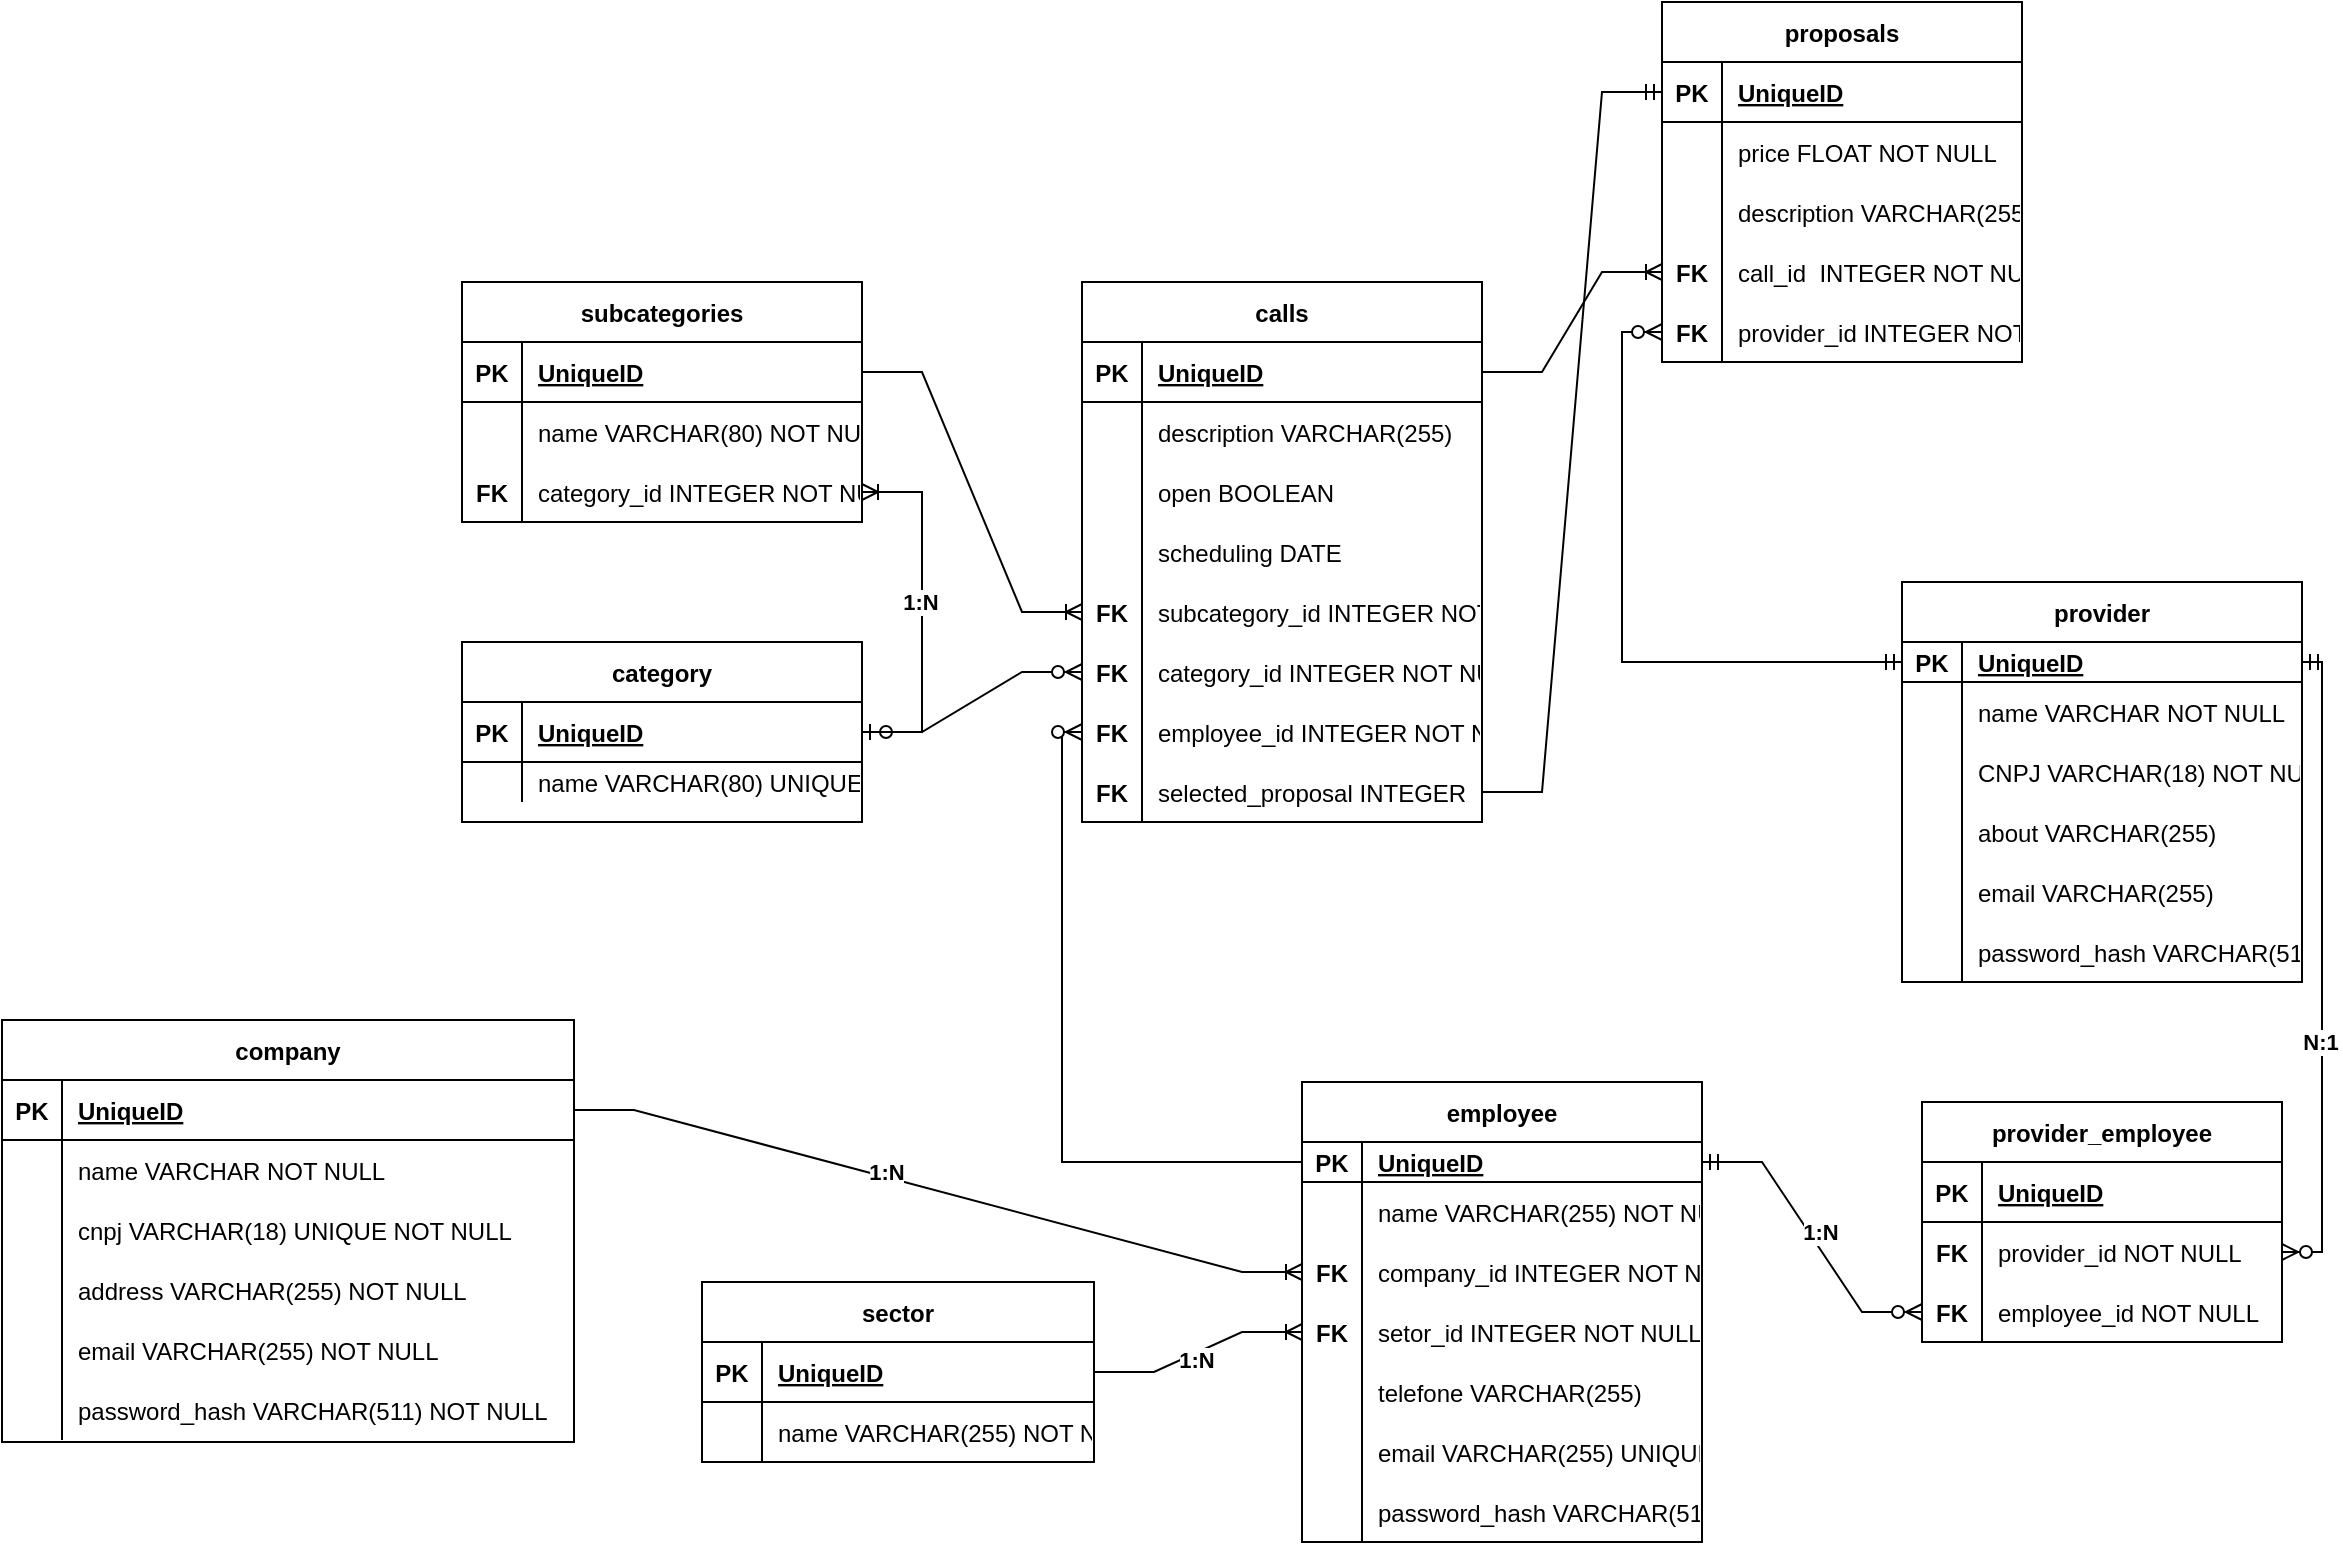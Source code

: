 <mxfile version="16.6.5" type="github" pages="2">
  <diagram id="zNsBITmMBMSeONoxPtWH" name="BD Diagram ">
    <mxGraphModel grid="1" gridSize="10" guides="1" tooltips="1" connect="1" arrows="1" page="1" fold="1" pageScale="1" pageWidth="827" pageHeight="1169" math="0" shadow="0">
      <root>
        <mxCell id="0" />
        <mxCell id="1" parent="0" />
        <mxCell id="BwiLwJTtdlaMemONyXVu-1" value="calls" style="shape=table;startSize=30;container=1;collapsible=1;childLayout=tableLayout;fixedRows=1;rowLines=0;fontStyle=1;align=center;resizeLast=1;" parent="1" vertex="1">
          <mxGeometry x="670" y="240" width="200" height="270" as="geometry" />
        </mxCell>
        <mxCell id="BwiLwJTtdlaMemONyXVu-2" value="" style="shape=tableRow;horizontal=0;startSize=0;swimlaneHead=0;swimlaneBody=0;fillColor=none;collapsible=0;dropTarget=0;points=[[0,0.5],[1,0.5]];portConstraint=eastwest;top=0;left=0;right=0;bottom=1;" parent="BwiLwJTtdlaMemONyXVu-1" vertex="1">
          <mxGeometry y="30" width="200" height="30" as="geometry" />
        </mxCell>
        <mxCell id="BwiLwJTtdlaMemONyXVu-3" value="PK" style="shape=partialRectangle;connectable=0;fillColor=none;top=0;left=0;bottom=0;right=0;fontStyle=1;overflow=hidden;" parent="BwiLwJTtdlaMemONyXVu-2" vertex="1">
          <mxGeometry width="30" height="30" as="geometry">
            <mxRectangle width="30" height="30" as="alternateBounds" />
          </mxGeometry>
        </mxCell>
        <mxCell id="BwiLwJTtdlaMemONyXVu-4" value="UniqueID" style="shape=partialRectangle;connectable=0;fillColor=none;top=0;left=0;bottom=0;right=0;align=left;spacingLeft=6;fontStyle=5;overflow=hidden;" parent="BwiLwJTtdlaMemONyXVu-2" vertex="1">
          <mxGeometry x="30" width="170" height="30" as="geometry">
            <mxRectangle width="170" height="30" as="alternateBounds" />
          </mxGeometry>
        </mxCell>
        <mxCell id="BwiLwJTtdlaMemONyXVu-5" value="" style="shape=tableRow;horizontal=0;startSize=0;swimlaneHead=0;swimlaneBody=0;fillColor=none;collapsible=0;dropTarget=0;points=[[0,0.5],[1,0.5]];portConstraint=eastwest;top=0;left=0;right=0;bottom=0;" parent="BwiLwJTtdlaMemONyXVu-1" vertex="1">
          <mxGeometry y="60" width="200" height="30" as="geometry" />
        </mxCell>
        <mxCell id="BwiLwJTtdlaMemONyXVu-6" value="" style="shape=partialRectangle;connectable=0;fillColor=none;top=0;left=0;bottom=0;right=0;editable=1;overflow=hidden;" parent="BwiLwJTtdlaMemONyXVu-5" vertex="1">
          <mxGeometry width="30" height="30" as="geometry">
            <mxRectangle width="30" height="30" as="alternateBounds" />
          </mxGeometry>
        </mxCell>
        <mxCell id="BwiLwJTtdlaMemONyXVu-7" value="description VARCHAR(255)" style="shape=partialRectangle;connectable=0;fillColor=none;top=0;left=0;bottom=0;right=0;align=left;spacingLeft=6;overflow=hidden;" parent="BwiLwJTtdlaMemONyXVu-5" vertex="1">
          <mxGeometry x="30" width="170" height="30" as="geometry">
            <mxRectangle width="170" height="30" as="alternateBounds" />
          </mxGeometry>
        </mxCell>
        <mxCell id="BwiLwJTtdlaMemONyXVu-8" value="" style="shape=tableRow;horizontal=0;startSize=0;swimlaneHead=0;swimlaneBody=0;fillColor=none;collapsible=0;dropTarget=0;points=[[0,0.5],[1,0.5]];portConstraint=eastwest;top=0;left=0;right=0;bottom=0;" parent="BwiLwJTtdlaMemONyXVu-1" vertex="1">
          <mxGeometry y="90" width="200" height="30" as="geometry" />
        </mxCell>
        <mxCell id="BwiLwJTtdlaMemONyXVu-9" value="" style="shape=partialRectangle;connectable=0;fillColor=none;top=0;left=0;bottom=0;right=0;editable=1;overflow=hidden;" parent="BwiLwJTtdlaMemONyXVu-8" vertex="1">
          <mxGeometry width="30" height="30" as="geometry">
            <mxRectangle width="30" height="30" as="alternateBounds" />
          </mxGeometry>
        </mxCell>
        <mxCell id="BwiLwJTtdlaMemONyXVu-10" value="open BOOLEAN" style="shape=partialRectangle;connectable=0;fillColor=none;top=0;left=0;bottom=0;right=0;align=left;spacingLeft=6;overflow=hidden;" parent="BwiLwJTtdlaMemONyXVu-8" vertex="1">
          <mxGeometry x="30" width="170" height="30" as="geometry">
            <mxRectangle width="170" height="30" as="alternateBounds" />
          </mxGeometry>
        </mxCell>
        <mxCell id="19YWfqXzNZrkdfN5Nm6b-57" value="" style="shape=tableRow;horizontal=0;startSize=0;swimlaneHead=0;swimlaneBody=0;fillColor=none;collapsible=0;dropTarget=0;points=[[0,0.5],[1,0.5]];portConstraint=eastwest;top=0;left=0;right=0;bottom=0;" parent="BwiLwJTtdlaMemONyXVu-1" vertex="1">
          <mxGeometry y="120" width="200" height="30" as="geometry" />
        </mxCell>
        <mxCell id="19YWfqXzNZrkdfN5Nm6b-58" value="" style="shape=partialRectangle;connectable=0;fillColor=none;top=0;left=0;bottom=0;right=0;editable=1;overflow=hidden;" parent="19YWfqXzNZrkdfN5Nm6b-57" vertex="1">
          <mxGeometry width="30" height="30" as="geometry">
            <mxRectangle width="30" height="30" as="alternateBounds" />
          </mxGeometry>
        </mxCell>
        <mxCell id="19YWfqXzNZrkdfN5Nm6b-59" value="scheduling DATE" style="shape=partialRectangle;connectable=0;fillColor=none;top=0;left=0;bottom=0;right=0;align=left;spacingLeft=6;overflow=hidden;" parent="19YWfqXzNZrkdfN5Nm6b-57" vertex="1">
          <mxGeometry x="30" width="170" height="30" as="geometry">
            <mxRectangle width="170" height="30" as="alternateBounds" />
          </mxGeometry>
        </mxCell>
        <mxCell id="19YWfqXzNZrkdfN5Nm6b-5" value="" style="shape=tableRow;horizontal=0;startSize=0;swimlaneHead=0;swimlaneBody=0;fillColor=none;collapsible=0;dropTarget=0;points=[[0,0.5],[1,0.5]];portConstraint=eastwest;top=0;left=0;right=0;bottom=0;" parent="BwiLwJTtdlaMemONyXVu-1" vertex="1">
          <mxGeometry y="150" width="200" height="30" as="geometry" />
        </mxCell>
        <mxCell id="19YWfqXzNZrkdfN5Nm6b-6" value="FK" style="shape=partialRectangle;connectable=0;fillColor=none;top=0;left=0;bottom=0;right=0;editable=1;overflow=hidden;fontStyle=1" parent="19YWfqXzNZrkdfN5Nm6b-5" vertex="1">
          <mxGeometry width="30" height="30" as="geometry">
            <mxRectangle width="30" height="30" as="alternateBounds" />
          </mxGeometry>
        </mxCell>
        <mxCell id="19YWfqXzNZrkdfN5Nm6b-7" value="subcategory_id INTEGER NOT NULL" style="shape=partialRectangle;connectable=0;fillColor=none;top=0;left=0;bottom=0;right=0;align=left;spacingLeft=6;overflow=hidden;" parent="19YWfqXzNZrkdfN5Nm6b-5" vertex="1">
          <mxGeometry x="30" width="170" height="30" as="geometry">
            <mxRectangle width="170" height="30" as="alternateBounds" />
          </mxGeometry>
        </mxCell>
        <mxCell id="6PibULIUZILR9eJhh2p1-62" value="" style="shape=tableRow;horizontal=0;startSize=0;swimlaneHead=0;swimlaneBody=0;fillColor=none;collapsible=0;dropTarget=0;points=[[0,0.5],[1,0.5]];portConstraint=eastwest;top=0;left=0;right=0;bottom=0;" parent="BwiLwJTtdlaMemONyXVu-1" vertex="1">
          <mxGeometry y="180" width="200" height="30" as="geometry" />
        </mxCell>
        <mxCell id="6PibULIUZILR9eJhh2p1-63" value="FK" style="shape=partialRectangle;connectable=0;fillColor=none;top=0;left=0;bottom=0;right=0;editable=1;overflow=hidden;fontStyle=1" parent="6PibULIUZILR9eJhh2p1-62" vertex="1">
          <mxGeometry width="30" height="30" as="geometry">
            <mxRectangle width="30" height="30" as="alternateBounds" />
          </mxGeometry>
        </mxCell>
        <mxCell id="6PibULIUZILR9eJhh2p1-64" value="category_id INTEGER NOT NULL" style="shape=partialRectangle;connectable=0;fillColor=none;top=0;left=0;bottom=0;right=0;align=left;spacingLeft=6;overflow=hidden;" parent="6PibULIUZILR9eJhh2p1-62" vertex="1">
          <mxGeometry x="30" width="170" height="30" as="geometry">
            <mxRectangle width="170" height="30" as="alternateBounds" />
          </mxGeometry>
        </mxCell>
        <mxCell id="BwiLwJTtdlaMemONyXVu-11" value="" style="shape=tableRow;horizontal=0;startSize=0;swimlaneHead=0;swimlaneBody=0;fillColor=none;collapsible=0;dropTarget=0;points=[[0,0.5],[1,0.5]];portConstraint=eastwest;top=0;left=0;right=0;bottom=0;" parent="BwiLwJTtdlaMemONyXVu-1" vertex="1">
          <mxGeometry y="210" width="200" height="30" as="geometry" />
        </mxCell>
        <mxCell id="BwiLwJTtdlaMemONyXVu-12" value="FK" style="shape=partialRectangle;connectable=0;fillColor=none;top=0;left=0;bottom=0;right=0;editable=1;overflow=hidden;fontStyle=1" parent="BwiLwJTtdlaMemONyXVu-11" vertex="1">
          <mxGeometry width="30" height="30" as="geometry">
            <mxRectangle width="30" height="30" as="alternateBounds" />
          </mxGeometry>
        </mxCell>
        <mxCell id="BwiLwJTtdlaMemONyXVu-13" value="employee_id INTEGER NOT NULL" style="shape=partialRectangle;connectable=0;fillColor=none;top=0;left=0;bottom=0;right=0;align=left;spacingLeft=6;overflow=hidden;" parent="BwiLwJTtdlaMemONyXVu-11" vertex="1">
          <mxGeometry x="30" width="170" height="30" as="geometry">
            <mxRectangle width="170" height="30" as="alternateBounds" />
          </mxGeometry>
        </mxCell>
        <mxCell id="6PibULIUZILR9eJhh2p1-90" value="" style="shape=tableRow;horizontal=0;startSize=0;swimlaneHead=0;swimlaneBody=0;fillColor=none;collapsible=0;dropTarget=0;points=[[0,0.5],[1,0.5]];portConstraint=eastwest;top=0;left=0;right=0;bottom=0;" parent="BwiLwJTtdlaMemONyXVu-1" vertex="1">
          <mxGeometry y="240" width="200" height="30" as="geometry" />
        </mxCell>
        <mxCell id="6PibULIUZILR9eJhh2p1-91" value="FK" style="shape=partialRectangle;connectable=0;fillColor=none;top=0;left=0;bottom=0;right=0;editable=1;overflow=hidden;fontStyle=1" parent="6PibULIUZILR9eJhh2p1-90" vertex="1">
          <mxGeometry width="30" height="30" as="geometry">
            <mxRectangle width="30" height="30" as="alternateBounds" />
          </mxGeometry>
        </mxCell>
        <mxCell id="6PibULIUZILR9eJhh2p1-92" value="selected_proposal INTEGER" style="shape=partialRectangle;connectable=0;fillColor=none;top=0;left=0;bottom=0;right=0;align=left;spacingLeft=6;overflow=hidden;" parent="6PibULIUZILR9eJhh2p1-90" vertex="1">
          <mxGeometry x="30" width="170" height="30" as="geometry">
            <mxRectangle width="170" height="30" as="alternateBounds" />
          </mxGeometry>
        </mxCell>
        <mxCell id="BwiLwJTtdlaMemONyXVu-14" value="employee" style="shape=table;startSize=30;container=1;collapsible=1;childLayout=tableLayout;fixedRows=1;rowLines=0;fontStyle=1;align=center;resizeLast=1;" parent="1" vertex="1">
          <mxGeometry x="780" y="640" width="200" height="230" as="geometry" />
        </mxCell>
        <mxCell id="BwiLwJTtdlaMemONyXVu-15" value="" style="shape=tableRow;horizontal=0;startSize=0;swimlaneHead=0;swimlaneBody=0;fillColor=none;collapsible=0;dropTarget=0;points=[[0,0.5],[1,0.5]];portConstraint=eastwest;top=0;left=0;right=0;bottom=1;" parent="BwiLwJTtdlaMemONyXVu-14" vertex="1">
          <mxGeometry y="30" width="200" height="20" as="geometry" />
        </mxCell>
        <mxCell id="BwiLwJTtdlaMemONyXVu-16" value="PK" style="shape=partialRectangle;connectable=0;fillColor=none;top=0;left=0;bottom=0;right=0;fontStyle=1;overflow=hidden;" parent="BwiLwJTtdlaMemONyXVu-15" vertex="1">
          <mxGeometry width="30" height="20" as="geometry">
            <mxRectangle width="30" height="20" as="alternateBounds" />
          </mxGeometry>
        </mxCell>
        <mxCell id="BwiLwJTtdlaMemONyXVu-17" value="UniqueID" style="shape=partialRectangle;connectable=0;fillColor=none;top=0;left=0;bottom=0;right=0;align=left;spacingLeft=6;fontStyle=5;overflow=hidden;" parent="BwiLwJTtdlaMemONyXVu-15" vertex="1">
          <mxGeometry x="30" width="170" height="20" as="geometry">
            <mxRectangle width="170" height="20" as="alternateBounds" />
          </mxGeometry>
        </mxCell>
        <mxCell id="BwiLwJTtdlaMemONyXVu-18" value="" style="shape=tableRow;horizontal=0;startSize=0;swimlaneHead=0;swimlaneBody=0;fillColor=none;collapsible=0;dropTarget=0;points=[[0,0.5],[1,0.5]];portConstraint=eastwest;top=0;left=0;right=0;bottom=0;" parent="BwiLwJTtdlaMemONyXVu-14" vertex="1">
          <mxGeometry y="50" width="200" height="30" as="geometry" />
        </mxCell>
        <mxCell id="BwiLwJTtdlaMemONyXVu-19" value="" style="shape=partialRectangle;connectable=0;fillColor=none;top=0;left=0;bottom=0;right=0;editable=1;overflow=hidden;" parent="BwiLwJTtdlaMemONyXVu-18" vertex="1">
          <mxGeometry width="30" height="30" as="geometry">
            <mxRectangle width="30" height="30" as="alternateBounds" />
          </mxGeometry>
        </mxCell>
        <mxCell id="BwiLwJTtdlaMemONyXVu-20" value="name VARCHAR(255) NOT NULL" style="shape=partialRectangle;connectable=0;fillColor=none;top=0;left=0;bottom=0;right=0;align=left;spacingLeft=6;overflow=hidden;" parent="BwiLwJTtdlaMemONyXVu-18" vertex="1">
          <mxGeometry x="30" width="170" height="30" as="geometry">
            <mxRectangle width="170" height="30" as="alternateBounds" />
          </mxGeometry>
        </mxCell>
        <mxCell id="BwiLwJTtdlaMemONyXVu-24" value="" style="shape=tableRow;horizontal=0;startSize=0;swimlaneHead=0;swimlaneBody=0;fillColor=none;collapsible=0;dropTarget=0;points=[[0,0.5],[1,0.5]];portConstraint=eastwest;top=0;left=0;right=0;bottom=0;" parent="BwiLwJTtdlaMemONyXVu-14" vertex="1">
          <mxGeometry y="80" width="200" height="30" as="geometry" />
        </mxCell>
        <mxCell id="BwiLwJTtdlaMemONyXVu-25" value="FK" style="shape=partialRectangle;connectable=0;fillColor=none;top=0;left=0;bottom=0;right=0;editable=1;overflow=hidden;fontStyle=1" parent="BwiLwJTtdlaMemONyXVu-24" vertex="1">
          <mxGeometry width="30" height="30" as="geometry">
            <mxRectangle width="30" height="30" as="alternateBounds" />
          </mxGeometry>
        </mxCell>
        <mxCell id="BwiLwJTtdlaMemONyXVu-26" value="company_id INTEGER NOT NULL" style="shape=partialRectangle;connectable=0;fillColor=none;top=0;left=0;bottom=0;right=0;align=left;spacingLeft=6;overflow=hidden;" parent="BwiLwJTtdlaMemONyXVu-24" vertex="1">
          <mxGeometry x="30" width="170" height="30" as="geometry">
            <mxRectangle width="170" height="30" as="alternateBounds" />
          </mxGeometry>
        </mxCell>
        <mxCell id="19YWfqXzNZrkdfN5Nm6b-63" value="" style="shape=tableRow;horizontal=0;startSize=0;swimlaneHead=0;swimlaneBody=0;fillColor=none;collapsible=0;dropTarget=0;points=[[0,0.5],[1,0.5]];portConstraint=eastwest;top=0;left=0;right=0;bottom=0;" parent="BwiLwJTtdlaMemONyXVu-14" vertex="1">
          <mxGeometry y="110" width="200" height="30" as="geometry" />
        </mxCell>
        <mxCell id="19YWfqXzNZrkdfN5Nm6b-64" value="FK" style="shape=partialRectangle;connectable=0;fillColor=none;top=0;left=0;bottom=0;right=0;editable=1;overflow=hidden;fontStyle=1" parent="19YWfqXzNZrkdfN5Nm6b-63" vertex="1">
          <mxGeometry width="30" height="30" as="geometry">
            <mxRectangle width="30" height="30" as="alternateBounds" />
          </mxGeometry>
        </mxCell>
        <mxCell id="19YWfqXzNZrkdfN5Nm6b-65" value="setor_id INTEGER NOT NULL" style="shape=partialRectangle;connectable=0;fillColor=none;top=0;left=0;bottom=0;right=0;align=left;spacingLeft=6;overflow=hidden;" parent="19YWfqXzNZrkdfN5Nm6b-63" vertex="1">
          <mxGeometry x="30" width="170" height="30" as="geometry">
            <mxRectangle width="170" height="30" as="alternateBounds" />
          </mxGeometry>
        </mxCell>
        <mxCell id="19YWfqXzNZrkdfN5Nm6b-66" value="" style="shape=tableRow;horizontal=0;startSize=0;swimlaneHead=0;swimlaneBody=0;fillColor=none;collapsible=0;dropTarget=0;points=[[0,0.5],[1,0.5]];portConstraint=eastwest;top=0;left=0;right=0;bottom=0;" parent="BwiLwJTtdlaMemONyXVu-14" vertex="1">
          <mxGeometry y="140" width="200" height="30" as="geometry" />
        </mxCell>
        <mxCell id="19YWfqXzNZrkdfN5Nm6b-67" value="" style="shape=partialRectangle;connectable=0;fillColor=none;top=0;left=0;bottom=0;right=0;editable=1;overflow=hidden;" parent="19YWfqXzNZrkdfN5Nm6b-66" vertex="1">
          <mxGeometry width="30" height="30" as="geometry">
            <mxRectangle width="30" height="30" as="alternateBounds" />
          </mxGeometry>
        </mxCell>
        <mxCell id="19YWfqXzNZrkdfN5Nm6b-68" value="telefone VARCHAR(255)" style="shape=partialRectangle;connectable=0;fillColor=none;top=0;left=0;bottom=0;right=0;align=left;spacingLeft=6;overflow=hidden;" parent="19YWfqXzNZrkdfN5Nm6b-66" vertex="1">
          <mxGeometry x="30" width="170" height="30" as="geometry">
            <mxRectangle width="170" height="30" as="alternateBounds" />
          </mxGeometry>
        </mxCell>
        <mxCell id="6PibULIUZILR9eJhh2p1-142" value="" style="shape=tableRow;horizontal=0;startSize=0;swimlaneHead=0;swimlaneBody=0;fillColor=none;collapsible=0;dropTarget=0;points=[[0,0.5],[1,0.5]];portConstraint=eastwest;top=0;left=0;right=0;bottom=0;" parent="BwiLwJTtdlaMemONyXVu-14" vertex="1">
          <mxGeometry y="170" width="200" height="30" as="geometry" />
        </mxCell>
        <mxCell id="6PibULIUZILR9eJhh2p1-143" value="" style="shape=partialRectangle;connectable=0;fillColor=none;top=0;left=0;bottom=0;right=0;editable=1;overflow=hidden;" parent="6PibULIUZILR9eJhh2p1-142" vertex="1">
          <mxGeometry width="30" height="30" as="geometry">
            <mxRectangle width="30" height="30" as="alternateBounds" />
          </mxGeometry>
        </mxCell>
        <mxCell id="6PibULIUZILR9eJhh2p1-144" value="email VARCHAR(255) UNIQUE NOT NULL" style="shape=partialRectangle;connectable=0;fillColor=none;top=0;left=0;bottom=0;right=0;align=left;spacingLeft=6;overflow=hidden;" parent="6PibULIUZILR9eJhh2p1-142" vertex="1">
          <mxGeometry x="30" width="170" height="30" as="geometry">
            <mxRectangle width="170" height="30" as="alternateBounds" />
          </mxGeometry>
        </mxCell>
        <mxCell id="6PibULIUZILR9eJhh2p1-166" value="" style="shape=tableRow;horizontal=0;startSize=0;swimlaneHead=0;swimlaneBody=0;fillColor=none;collapsible=0;dropTarget=0;points=[[0,0.5],[1,0.5]];portConstraint=eastwest;top=0;left=0;right=0;bottom=0;" parent="BwiLwJTtdlaMemONyXVu-14" vertex="1">
          <mxGeometry y="200" width="200" height="30" as="geometry" />
        </mxCell>
        <mxCell id="6PibULIUZILR9eJhh2p1-167" value="" style="shape=partialRectangle;connectable=0;fillColor=none;top=0;left=0;bottom=0;right=0;editable=1;overflow=hidden;" parent="6PibULIUZILR9eJhh2p1-166" vertex="1">
          <mxGeometry width="30" height="30" as="geometry">
            <mxRectangle width="30" height="30" as="alternateBounds" />
          </mxGeometry>
        </mxCell>
        <mxCell id="6PibULIUZILR9eJhh2p1-168" value="password_hash VARCHAR(511) NOT NULL" style="shape=partialRectangle;connectable=0;fillColor=none;top=0;left=0;bottom=0;right=0;align=left;spacingLeft=6;overflow=hidden;" parent="6PibULIUZILR9eJhh2p1-166" vertex="1">
          <mxGeometry x="30" width="170" height="30" as="geometry">
            <mxRectangle width="170" height="30" as="alternateBounds" />
          </mxGeometry>
        </mxCell>
        <mxCell id="BwiLwJTtdlaMemONyXVu-54" value="category" style="shape=table;startSize=30;container=1;collapsible=1;childLayout=tableLayout;fixedRows=1;rowLines=0;fontStyle=1;align=center;resizeLast=1;" parent="1" vertex="1">
          <mxGeometry x="360" y="420" width="200" height="90" as="geometry" />
        </mxCell>
        <mxCell id="BwiLwJTtdlaMemONyXVu-55" value="" style="shape=tableRow;horizontal=0;startSize=0;swimlaneHead=0;swimlaneBody=0;fillColor=none;collapsible=0;dropTarget=0;points=[[0,0.5],[1,0.5]];portConstraint=eastwest;top=0;left=0;right=0;bottom=1;" parent="BwiLwJTtdlaMemONyXVu-54" vertex="1">
          <mxGeometry y="30" width="200" height="30" as="geometry" />
        </mxCell>
        <mxCell id="BwiLwJTtdlaMemONyXVu-56" value="PK" style="shape=partialRectangle;connectable=0;fillColor=none;top=0;left=0;bottom=0;right=0;fontStyle=1;overflow=hidden;" parent="BwiLwJTtdlaMemONyXVu-55" vertex="1">
          <mxGeometry width="30" height="30" as="geometry">
            <mxRectangle width="30" height="30" as="alternateBounds" />
          </mxGeometry>
        </mxCell>
        <mxCell id="BwiLwJTtdlaMemONyXVu-57" value="UniqueID" style="shape=partialRectangle;connectable=0;fillColor=none;top=0;left=0;bottom=0;right=0;align=left;spacingLeft=6;fontStyle=5;overflow=hidden;" parent="BwiLwJTtdlaMemONyXVu-55" vertex="1">
          <mxGeometry x="30" width="170" height="30" as="geometry">
            <mxRectangle width="170" height="30" as="alternateBounds" />
          </mxGeometry>
        </mxCell>
        <mxCell id="BwiLwJTtdlaMemONyXVu-58" value="" style="shape=tableRow;horizontal=0;startSize=0;swimlaneHead=0;swimlaneBody=0;fillColor=none;collapsible=0;dropTarget=0;points=[[0,0.5],[1,0.5]];portConstraint=eastwest;top=0;left=0;right=0;bottom=0;" parent="BwiLwJTtdlaMemONyXVu-54" vertex="1">
          <mxGeometry y="60" width="200" height="20" as="geometry" />
        </mxCell>
        <mxCell id="BwiLwJTtdlaMemONyXVu-59" value="" style="shape=partialRectangle;connectable=0;fillColor=none;top=0;left=0;bottom=0;right=0;editable=1;overflow=hidden;" parent="BwiLwJTtdlaMemONyXVu-58" vertex="1">
          <mxGeometry width="30" height="20" as="geometry">
            <mxRectangle width="30" height="20" as="alternateBounds" />
          </mxGeometry>
        </mxCell>
        <mxCell id="BwiLwJTtdlaMemONyXVu-60" value="name VARCHAR(80) UNIQUE NOT NULL" style="shape=partialRectangle;connectable=0;fillColor=none;top=0;left=0;bottom=0;right=0;align=left;spacingLeft=6;overflow=hidden;" parent="BwiLwJTtdlaMemONyXVu-58" vertex="1">
          <mxGeometry x="30" width="170" height="20" as="geometry">
            <mxRectangle width="170" height="20" as="alternateBounds" />
          </mxGeometry>
        </mxCell>
        <mxCell id="BwiLwJTtdlaMemONyXVu-67" value="provider" style="shape=table;startSize=30;container=1;collapsible=1;childLayout=tableLayout;fixedRows=1;rowLines=0;fontStyle=1;align=center;resizeLast=1;" parent="1" vertex="1">
          <mxGeometry x="1080" y="390" width="200" height="200" as="geometry" />
        </mxCell>
        <mxCell id="BwiLwJTtdlaMemONyXVu-68" value="" style="shape=tableRow;horizontal=0;startSize=0;swimlaneHead=0;swimlaneBody=0;fillColor=none;collapsible=0;dropTarget=0;points=[[0,0.5],[1,0.5]];portConstraint=eastwest;top=0;left=0;right=0;bottom=1;" parent="BwiLwJTtdlaMemONyXVu-67" vertex="1">
          <mxGeometry y="30" width="200" height="20" as="geometry" />
        </mxCell>
        <mxCell id="BwiLwJTtdlaMemONyXVu-69" value="PK" style="shape=partialRectangle;connectable=0;fillColor=none;top=0;left=0;bottom=0;right=0;fontStyle=1;overflow=hidden;" parent="BwiLwJTtdlaMemONyXVu-68" vertex="1">
          <mxGeometry width="30" height="20" as="geometry">
            <mxRectangle width="30" height="20" as="alternateBounds" />
          </mxGeometry>
        </mxCell>
        <mxCell id="BwiLwJTtdlaMemONyXVu-70" value="UniqueID" style="shape=partialRectangle;connectable=0;fillColor=none;top=0;left=0;bottom=0;right=0;align=left;spacingLeft=6;fontStyle=5;overflow=hidden;" parent="BwiLwJTtdlaMemONyXVu-68" vertex="1">
          <mxGeometry x="30" width="170" height="20" as="geometry">
            <mxRectangle width="170" height="20" as="alternateBounds" />
          </mxGeometry>
        </mxCell>
        <mxCell id="BwiLwJTtdlaMemONyXVu-71" value="" style="shape=tableRow;horizontal=0;startSize=0;swimlaneHead=0;swimlaneBody=0;fillColor=none;collapsible=0;dropTarget=0;points=[[0,0.5],[1,0.5]];portConstraint=eastwest;top=0;left=0;right=0;bottom=0;" parent="BwiLwJTtdlaMemONyXVu-67" vertex="1">
          <mxGeometry y="50" width="200" height="30" as="geometry" />
        </mxCell>
        <mxCell id="BwiLwJTtdlaMemONyXVu-72" value="" style="shape=partialRectangle;connectable=0;fillColor=none;top=0;left=0;bottom=0;right=0;editable=1;overflow=hidden;" parent="BwiLwJTtdlaMemONyXVu-71" vertex="1">
          <mxGeometry width="30" height="30" as="geometry">
            <mxRectangle width="30" height="30" as="alternateBounds" />
          </mxGeometry>
        </mxCell>
        <mxCell id="BwiLwJTtdlaMemONyXVu-73" value="name VARCHAR NOT NULL" style="shape=partialRectangle;connectable=0;fillColor=none;top=0;left=0;bottom=0;right=0;align=left;spacingLeft=6;overflow=hidden;" parent="BwiLwJTtdlaMemONyXVu-71" vertex="1">
          <mxGeometry x="30" width="170" height="30" as="geometry">
            <mxRectangle width="170" height="30" as="alternateBounds" />
          </mxGeometry>
        </mxCell>
        <mxCell id="BwiLwJTtdlaMemONyXVu-74" value="" style="shape=tableRow;horizontal=0;startSize=0;swimlaneHead=0;swimlaneBody=0;fillColor=none;collapsible=0;dropTarget=0;points=[[0,0.5],[1,0.5]];portConstraint=eastwest;top=0;left=0;right=0;bottom=0;" parent="BwiLwJTtdlaMemONyXVu-67" vertex="1">
          <mxGeometry y="80" width="200" height="30" as="geometry" />
        </mxCell>
        <mxCell id="BwiLwJTtdlaMemONyXVu-75" value="" style="shape=partialRectangle;connectable=0;fillColor=none;top=0;left=0;bottom=0;right=0;editable=1;overflow=hidden;" parent="BwiLwJTtdlaMemONyXVu-74" vertex="1">
          <mxGeometry width="30" height="30" as="geometry">
            <mxRectangle width="30" height="30" as="alternateBounds" />
          </mxGeometry>
        </mxCell>
        <mxCell id="BwiLwJTtdlaMemONyXVu-76" value="CNPJ VARCHAR(18) NOT NULL UNIQUE" style="shape=partialRectangle;connectable=0;fillColor=none;top=0;left=0;bottom=0;right=0;align=left;spacingLeft=6;overflow=hidden;" parent="BwiLwJTtdlaMemONyXVu-74" vertex="1">
          <mxGeometry x="30" width="170" height="30" as="geometry">
            <mxRectangle width="170" height="30" as="alternateBounds" />
          </mxGeometry>
        </mxCell>
        <mxCell id="BwiLwJTtdlaMemONyXVu-77" value="" style="shape=tableRow;horizontal=0;startSize=0;swimlaneHead=0;swimlaneBody=0;fillColor=none;collapsible=0;dropTarget=0;points=[[0,0.5],[1,0.5]];portConstraint=eastwest;top=0;left=0;right=0;bottom=0;" parent="BwiLwJTtdlaMemONyXVu-67" vertex="1">
          <mxGeometry y="110" width="200" height="30" as="geometry" />
        </mxCell>
        <mxCell id="BwiLwJTtdlaMemONyXVu-78" value="" style="shape=partialRectangle;connectable=0;fillColor=none;top=0;left=0;bottom=0;right=0;editable=1;overflow=hidden;" parent="BwiLwJTtdlaMemONyXVu-77" vertex="1">
          <mxGeometry width="30" height="30" as="geometry">
            <mxRectangle width="30" height="30" as="alternateBounds" />
          </mxGeometry>
        </mxCell>
        <mxCell id="BwiLwJTtdlaMemONyXVu-79" value="about VARCHAR(255)" style="shape=partialRectangle;connectable=0;fillColor=none;top=0;left=0;bottom=0;right=0;align=left;spacingLeft=6;overflow=hidden;" parent="BwiLwJTtdlaMemONyXVu-77" vertex="1">
          <mxGeometry x="30" width="170" height="30" as="geometry">
            <mxRectangle width="170" height="30" as="alternateBounds" />
          </mxGeometry>
        </mxCell>
        <mxCell id="6PibULIUZILR9eJhh2p1-169" value="" style="shape=tableRow;horizontal=0;startSize=0;swimlaneHead=0;swimlaneBody=0;fillColor=none;collapsible=0;dropTarget=0;points=[[0,0.5],[1,0.5]];portConstraint=eastwest;top=0;left=0;right=0;bottom=0;" parent="BwiLwJTtdlaMemONyXVu-67" vertex="1">
          <mxGeometry y="140" width="200" height="30" as="geometry" />
        </mxCell>
        <mxCell id="6PibULIUZILR9eJhh2p1-170" value="" style="shape=partialRectangle;connectable=0;fillColor=none;top=0;left=0;bottom=0;right=0;editable=1;overflow=hidden;" parent="6PibULIUZILR9eJhh2p1-169" vertex="1">
          <mxGeometry width="30" height="30" as="geometry">
            <mxRectangle width="30" height="30" as="alternateBounds" />
          </mxGeometry>
        </mxCell>
        <mxCell id="6PibULIUZILR9eJhh2p1-171" value="email VARCHAR(255)" style="shape=partialRectangle;connectable=0;fillColor=none;top=0;left=0;bottom=0;right=0;align=left;spacingLeft=6;overflow=hidden;" parent="6PibULIUZILR9eJhh2p1-169" vertex="1">
          <mxGeometry x="30" width="170" height="30" as="geometry">
            <mxRectangle width="170" height="30" as="alternateBounds" />
          </mxGeometry>
        </mxCell>
        <mxCell id="6PibULIUZILR9eJhh2p1-172" value="" style="shape=tableRow;horizontal=0;startSize=0;swimlaneHead=0;swimlaneBody=0;fillColor=none;collapsible=0;dropTarget=0;points=[[0,0.5],[1,0.5]];portConstraint=eastwest;top=0;left=0;right=0;bottom=0;" parent="BwiLwJTtdlaMemONyXVu-67" vertex="1">
          <mxGeometry y="170" width="200" height="30" as="geometry" />
        </mxCell>
        <mxCell id="6PibULIUZILR9eJhh2p1-173" value="" style="shape=partialRectangle;connectable=0;fillColor=none;top=0;left=0;bottom=0;right=0;editable=1;overflow=hidden;" parent="6PibULIUZILR9eJhh2p1-172" vertex="1">
          <mxGeometry width="30" height="30" as="geometry">
            <mxRectangle width="30" height="30" as="alternateBounds" />
          </mxGeometry>
        </mxCell>
        <mxCell id="6PibULIUZILR9eJhh2p1-174" value="password_hash VARCHAR(511)" style="shape=partialRectangle;connectable=0;fillColor=none;top=0;left=0;bottom=0;right=0;align=left;spacingLeft=6;overflow=hidden;" parent="6PibULIUZILR9eJhh2p1-172" vertex="1">
          <mxGeometry x="30" width="170" height="30" as="geometry">
            <mxRectangle width="170" height="30" as="alternateBounds" />
          </mxGeometry>
        </mxCell>
        <mxCell id="BwiLwJTtdlaMemONyXVu-132" value="" style="edgeStyle=orthogonalEdgeStyle;fontSize=12;html=1;endArrow=ERzeroToMany;endFill=1;rounded=0;exitX=0;exitY=0.5;exitDx=0;exitDy=0;entryX=0;entryY=0.5;entryDx=0;entryDy=0;" parent="1" source="BwiLwJTtdlaMemONyXVu-15" target="BwiLwJTtdlaMemONyXVu-11" edge="1">
          <mxGeometry width="100" height="100" relative="1" as="geometry">
            <mxPoint x="620" y="430" as="sourcePoint" />
            <mxPoint x="680" y="520" as="targetPoint" />
          </mxGeometry>
        </mxCell>
        <mxCell id="19YWfqXzNZrkdfN5Nm6b-40" value="" style="edgeStyle=entityRelationEdgeStyle;fontSize=12;html=1;endArrow=ERzeroToMany;startArrow=ERzeroToOne;rounded=0;exitX=1;exitY=0.5;exitDx=0;exitDy=0;entryX=0;entryY=0.5;entryDx=0;entryDy=0;" parent="1" source="BwiLwJTtdlaMemONyXVu-55" target="6PibULIUZILR9eJhh2p1-62" edge="1">
          <mxGeometry width="100" height="100" relative="1" as="geometry">
            <mxPoint x="1100" y="430" as="sourcePoint" />
            <mxPoint x="970" y="440" as="targetPoint" />
          </mxGeometry>
        </mxCell>
        <mxCell id="19YWfqXzNZrkdfN5Nm6b-41" value="" style="edgeStyle=elbowEdgeStyle;fontSize=12;html=1;endArrow=ERzeroToMany;startArrow=ERmandOne;rounded=0;entryX=0;entryY=0.5;entryDx=0;entryDy=0;exitX=0;exitY=0.5;exitDx=0;exitDy=0;" parent="1" source="BwiLwJTtdlaMemONyXVu-68" target="6PibULIUZILR9eJhh2p1-37" edge="1">
          <mxGeometry width="100" height="100" relative="1" as="geometry">
            <mxPoint x="930" y="108" as="sourcePoint" />
            <mxPoint x="820" y="180" as="targetPoint" />
            <Array as="points">
              <mxPoint x="940" y="370" />
            </Array>
          </mxGeometry>
        </mxCell>
        <mxCell id="19YWfqXzNZrkdfN5Nm6b-42" value="provider_employee" style="shape=table;startSize=30;container=1;collapsible=1;childLayout=tableLayout;fixedRows=1;rowLines=0;fontStyle=1;align=center;resizeLast=1;" parent="1" vertex="1">
          <mxGeometry x="1090" y="650" width="180" height="120" as="geometry" />
        </mxCell>
        <mxCell id="19YWfqXzNZrkdfN5Nm6b-43" value="" style="shape=tableRow;horizontal=0;startSize=0;swimlaneHead=0;swimlaneBody=0;fillColor=none;collapsible=0;dropTarget=0;points=[[0,0.5],[1,0.5]];portConstraint=eastwest;top=0;left=0;right=0;bottom=1;" parent="19YWfqXzNZrkdfN5Nm6b-42" vertex="1">
          <mxGeometry y="30" width="180" height="30" as="geometry" />
        </mxCell>
        <mxCell id="19YWfqXzNZrkdfN5Nm6b-44" value="PK" style="shape=partialRectangle;connectable=0;fillColor=none;top=0;left=0;bottom=0;right=0;fontStyle=1;overflow=hidden;" parent="19YWfqXzNZrkdfN5Nm6b-43" vertex="1">
          <mxGeometry width="30" height="30" as="geometry">
            <mxRectangle width="30" height="30" as="alternateBounds" />
          </mxGeometry>
        </mxCell>
        <mxCell id="19YWfqXzNZrkdfN5Nm6b-45" value="UniqueID" style="shape=partialRectangle;connectable=0;fillColor=none;top=0;left=0;bottom=0;right=0;align=left;spacingLeft=6;fontStyle=5;overflow=hidden;" parent="19YWfqXzNZrkdfN5Nm6b-43" vertex="1">
          <mxGeometry x="30" width="150" height="30" as="geometry">
            <mxRectangle width="150" height="30" as="alternateBounds" />
          </mxGeometry>
        </mxCell>
        <mxCell id="19YWfqXzNZrkdfN5Nm6b-46" value="" style="shape=tableRow;horizontal=0;startSize=0;swimlaneHead=0;swimlaneBody=0;fillColor=none;collapsible=0;dropTarget=0;points=[[0,0.5],[1,0.5]];portConstraint=eastwest;top=0;left=0;right=0;bottom=0;" parent="19YWfqXzNZrkdfN5Nm6b-42" vertex="1">
          <mxGeometry y="60" width="180" height="30" as="geometry" />
        </mxCell>
        <mxCell id="19YWfqXzNZrkdfN5Nm6b-47" value="FK" style="shape=partialRectangle;connectable=0;fillColor=none;top=0;left=0;bottom=0;right=0;editable=1;overflow=hidden;fontStyle=1" parent="19YWfqXzNZrkdfN5Nm6b-46" vertex="1">
          <mxGeometry width="30" height="30" as="geometry">
            <mxRectangle width="30" height="30" as="alternateBounds" />
          </mxGeometry>
        </mxCell>
        <mxCell id="19YWfqXzNZrkdfN5Nm6b-48" value="provider_id NOT NULL" style="shape=partialRectangle;connectable=0;fillColor=none;top=0;left=0;bottom=0;right=0;align=left;spacingLeft=6;overflow=hidden;" parent="19YWfqXzNZrkdfN5Nm6b-46" vertex="1">
          <mxGeometry x="30" width="150" height="30" as="geometry">
            <mxRectangle width="150" height="30" as="alternateBounds" />
          </mxGeometry>
        </mxCell>
        <mxCell id="19YWfqXzNZrkdfN5Nm6b-49" value="" style="shape=tableRow;horizontal=0;startSize=0;swimlaneHead=0;swimlaneBody=0;fillColor=none;collapsible=0;dropTarget=0;points=[[0,0.5],[1,0.5]];portConstraint=eastwest;top=0;left=0;right=0;bottom=0;" parent="19YWfqXzNZrkdfN5Nm6b-42" vertex="1">
          <mxGeometry y="90" width="180" height="30" as="geometry" />
        </mxCell>
        <mxCell id="19YWfqXzNZrkdfN5Nm6b-50" value="FK" style="shape=partialRectangle;connectable=0;fillColor=none;top=0;left=0;bottom=0;right=0;editable=1;overflow=hidden;fontStyle=1" parent="19YWfqXzNZrkdfN5Nm6b-49" vertex="1">
          <mxGeometry width="30" height="30" as="geometry">
            <mxRectangle width="30" height="30" as="alternateBounds" />
          </mxGeometry>
        </mxCell>
        <mxCell id="19YWfqXzNZrkdfN5Nm6b-51" value="employee_id NOT NULL" style="shape=partialRectangle;connectable=0;fillColor=none;top=0;left=0;bottom=0;right=0;align=left;spacingLeft=6;overflow=hidden;" parent="19YWfqXzNZrkdfN5Nm6b-49" vertex="1">
          <mxGeometry x="30" width="150" height="30" as="geometry">
            <mxRectangle width="150" height="30" as="alternateBounds" />
          </mxGeometry>
        </mxCell>
        <mxCell id="19YWfqXzNZrkdfN5Nm6b-55" value="" style="edgeStyle=entityRelationEdgeStyle;fontSize=12;html=1;endArrow=ERzeroToMany;startArrow=ERmandOne;rounded=0;elbow=vertical;entryX=0;entryY=0.5;entryDx=0;entryDy=0;exitX=1;exitY=0.5;exitDx=0;exitDy=0;" parent="1" source="BwiLwJTtdlaMemONyXVu-15" target="19YWfqXzNZrkdfN5Nm6b-49" edge="1">
          <mxGeometry width="100" height="100" relative="1" as="geometry">
            <mxPoint x="614" y="740" as="sourcePoint" />
            <mxPoint x="714" y="640" as="targetPoint" />
          </mxGeometry>
        </mxCell>
        <mxCell id="ck6UQbr74vsdLFHz_cLW-7" value="1:N" style="edgeLabel;html=1;align=center;verticalAlign=middle;resizable=0;points=[];fontStyle=1" parent="19YWfqXzNZrkdfN5Nm6b-55" vertex="1" connectable="0">
          <mxGeometry x="-0.002" y="4" relative="1" as="geometry">
            <mxPoint as="offset" />
          </mxGeometry>
        </mxCell>
        <mxCell id="19YWfqXzNZrkdfN5Nm6b-56" value="" style="edgeStyle=orthogonalEdgeStyle;fontSize=12;html=1;endArrow=ERzeroToMany;startArrow=ERmandOne;rounded=0;elbow=vertical;exitX=1;exitY=0.5;exitDx=0;exitDy=0;entryX=1;entryY=0.5;entryDx=0;entryDy=0;" parent="1" source="BwiLwJTtdlaMemONyXVu-68" target="19YWfqXzNZrkdfN5Nm6b-46" edge="1">
          <mxGeometry width="100" height="100" relative="1" as="geometry">
            <mxPoint x="1270" y="310" as="sourcePoint" />
            <mxPoint x="1370" y="210" as="targetPoint" />
          </mxGeometry>
        </mxCell>
        <mxCell id="ck6UQbr74vsdLFHz_cLW-8" value="N:1" style="edgeLabel;html=1;align=center;verticalAlign=middle;resizable=0;points=[];fontStyle=1" parent="19YWfqXzNZrkdfN5Nm6b-56" vertex="1" connectable="0">
          <mxGeometry x="0.232" y="-1" relative="1" as="geometry">
            <mxPoint as="offset" />
          </mxGeometry>
        </mxCell>
        <mxCell id="6PibULIUZILR9eJhh2p1-1" value="company" style="shape=table;startSize=30;container=1;collapsible=1;childLayout=tableLayout;fixedRows=1;rowLines=0;fontStyle=1;align=center;resizeLast=1;" parent="1" vertex="1">
          <mxGeometry x="130" y="609" width="286" height="211" as="geometry" />
        </mxCell>
        <mxCell id="6PibULIUZILR9eJhh2p1-2" value="" style="shape=tableRow;horizontal=0;startSize=0;swimlaneHead=0;swimlaneBody=0;fillColor=none;collapsible=0;dropTarget=0;points=[[0,0.5],[1,0.5]];portConstraint=eastwest;top=0;left=0;right=0;bottom=1;" parent="6PibULIUZILR9eJhh2p1-1" vertex="1">
          <mxGeometry y="30" width="286" height="30" as="geometry" />
        </mxCell>
        <mxCell id="6PibULIUZILR9eJhh2p1-3" value="PK" style="shape=partialRectangle;connectable=0;fillColor=none;top=0;left=0;bottom=0;right=0;fontStyle=1;overflow=hidden;" parent="6PibULIUZILR9eJhh2p1-2" vertex="1">
          <mxGeometry width="30" height="30" as="geometry">
            <mxRectangle width="30" height="30" as="alternateBounds" />
          </mxGeometry>
        </mxCell>
        <mxCell id="6PibULIUZILR9eJhh2p1-4" value="UniqueID" style="shape=partialRectangle;connectable=0;fillColor=none;top=0;left=0;bottom=0;right=0;align=left;spacingLeft=6;fontStyle=5;overflow=hidden;" parent="6PibULIUZILR9eJhh2p1-2" vertex="1">
          <mxGeometry x="30" width="256" height="30" as="geometry">
            <mxRectangle width="256" height="30" as="alternateBounds" />
          </mxGeometry>
        </mxCell>
        <mxCell id="6PibULIUZILR9eJhh2p1-5" value="" style="shape=tableRow;horizontal=0;startSize=0;swimlaneHead=0;swimlaneBody=0;fillColor=none;collapsible=0;dropTarget=0;points=[[0,0.5],[1,0.5]];portConstraint=eastwest;top=0;left=0;right=0;bottom=0;" parent="6PibULIUZILR9eJhh2p1-1" vertex="1">
          <mxGeometry y="60" width="286" height="30" as="geometry" />
        </mxCell>
        <mxCell id="6PibULIUZILR9eJhh2p1-6" value="" style="shape=partialRectangle;connectable=0;fillColor=none;top=0;left=0;bottom=0;right=0;editable=1;overflow=hidden;" parent="6PibULIUZILR9eJhh2p1-5" vertex="1">
          <mxGeometry width="30" height="30" as="geometry">
            <mxRectangle width="30" height="30" as="alternateBounds" />
          </mxGeometry>
        </mxCell>
        <mxCell id="6PibULIUZILR9eJhh2p1-7" value="name VARCHAR NOT NULL" style="shape=partialRectangle;connectable=0;fillColor=none;top=0;left=0;bottom=0;right=0;align=left;spacingLeft=6;overflow=hidden;fontStyle=0" parent="6PibULIUZILR9eJhh2p1-5" vertex="1">
          <mxGeometry x="30" width="256" height="30" as="geometry">
            <mxRectangle width="256" height="30" as="alternateBounds" />
          </mxGeometry>
        </mxCell>
        <mxCell id="6PibULIUZILR9eJhh2p1-8" value="" style="shape=tableRow;horizontal=0;startSize=0;swimlaneHead=0;swimlaneBody=0;fillColor=none;collapsible=0;dropTarget=0;points=[[0,0.5],[1,0.5]];portConstraint=eastwest;top=0;left=0;right=0;bottom=0;" parent="6PibULIUZILR9eJhh2p1-1" vertex="1">
          <mxGeometry y="90" width="286" height="30" as="geometry" />
        </mxCell>
        <mxCell id="6PibULIUZILR9eJhh2p1-9" value="" style="shape=partialRectangle;connectable=0;fillColor=none;top=0;left=0;bottom=0;right=0;editable=1;overflow=hidden;" parent="6PibULIUZILR9eJhh2p1-8" vertex="1">
          <mxGeometry width="30" height="30" as="geometry">
            <mxRectangle width="30" height="30" as="alternateBounds" />
          </mxGeometry>
        </mxCell>
        <mxCell id="6PibULIUZILR9eJhh2p1-10" value="cnpj VARCHAR(18) UNIQUE NOT NULL" style="shape=partialRectangle;connectable=0;fillColor=none;top=0;left=0;bottom=0;right=0;align=left;spacingLeft=6;overflow=hidden;" parent="6PibULIUZILR9eJhh2p1-8" vertex="1">
          <mxGeometry x="30" width="256" height="30" as="geometry">
            <mxRectangle width="256" height="30" as="alternateBounds" />
          </mxGeometry>
        </mxCell>
        <mxCell id="6PibULIUZILR9eJhh2p1-11" value="" style="shape=tableRow;horizontal=0;startSize=0;swimlaneHead=0;swimlaneBody=0;fillColor=none;collapsible=0;dropTarget=0;points=[[0,0.5],[1,0.5]];portConstraint=eastwest;top=0;left=0;right=0;bottom=0;" parent="6PibULIUZILR9eJhh2p1-1" vertex="1">
          <mxGeometry y="120" width="286" height="30" as="geometry" />
        </mxCell>
        <mxCell id="6PibULIUZILR9eJhh2p1-12" value="" style="shape=partialRectangle;connectable=0;fillColor=none;top=0;left=0;bottom=0;right=0;editable=1;overflow=hidden;" parent="6PibULIUZILR9eJhh2p1-11" vertex="1">
          <mxGeometry width="30" height="30" as="geometry">
            <mxRectangle width="30" height="30" as="alternateBounds" />
          </mxGeometry>
        </mxCell>
        <mxCell id="6PibULIUZILR9eJhh2p1-13" value="address VARCHAR(255) NOT NULL" style="shape=partialRectangle;connectable=0;fillColor=none;top=0;left=0;bottom=0;right=0;align=left;spacingLeft=6;overflow=hidden;" parent="6PibULIUZILR9eJhh2p1-11" vertex="1">
          <mxGeometry x="30" width="256" height="30" as="geometry">
            <mxRectangle width="256" height="30" as="alternateBounds" />
          </mxGeometry>
        </mxCell>
        <mxCell id="6PibULIUZILR9eJhh2p1-98" value="" style="shape=tableRow;horizontal=0;startSize=0;swimlaneHead=0;swimlaneBody=0;fillColor=none;collapsible=0;dropTarget=0;points=[[0,0.5],[1,0.5]];portConstraint=eastwest;top=0;left=0;right=0;bottom=0;" parent="6PibULIUZILR9eJhh2p1-1" vertex="1">
          <mxGeometry y="150" width="286" height="30" as="geometry" />
        </mxCell>
        <mxCell id="6PibULIUZILR9eJhh2p1-99" value="" style="shape=partialRectangle;connectable=0;fillColor=none;top=0;left=0;bottom=0;right=0;editable=1;overflow=hidden;" parent="6PibULIUZILR9eJhh2p1-98" vertex="1">
          <mxGeometry width="30" height="30" as="geometry">
            <mxRectangle width="30" height="30" as="alternateBounds" />
          </mxGeometry>
        </mxCell>
        <mxCell id="6PibULIUZILR9eJhh2p1-100" value="email VARCHAR(255) NOT NULL" style="shape=partialRectangle;connectable=0;fillColor=none;top=0;left=0;bottom=0;right=0;align=left;spacingLeft=6;overflow=hidden;" parent="6PibULIUZILR9eJhh2p1-98" vertex="1">
          <mxGeometry x="30" width="256" height="30" as="geometry">
            <mxRectangle width="256" height="30" as="alternateBounds" />
          </mxGeometry>
        </mxCell>
        <mxCell id="6PibULIUZILR9eJhh2p1-139" value="" style="shape=tableRow;horizontal=0;startSize=0;swimlaneHead=0;swimlaneBody=0;fillColor=none;collapsible=0;dropTarget=0;points=[[0,0.5],[1,0.5]];portConstraint=eastwest;top=0;left=0;right=0;bottom=0;" parent="6PibULIUZILR9eJhh2p1-1" vertex="1">
          <mxGeometry y="180" width="286" height="30" as="geometry" />
        </mxCell>
        <mxCell id="6PibULIUZILR9eJhh2p1-140" value="" style="shape=partialRectangle;connectable=0;fillColor=none;top=0;left=0;bottom=0;right=0;editable=1;overflow=hidden;" parent="6PibULIUZILR9eJhh2p1-139" vertex="1">
          <mxGeometry width="30" height="30" as="geometry">
            <mxRectangle width="30" height="30" as="alternateBounds" />
          </mxGeometry>
        </mxCell>
        <mxCell id="6PibULIUZILR9eJhh2p1-141" value="password_hash VARCHAR(511) NOT NULL" style="shape=partialRectangle;connectable=0;fillColor=none;top=0;left=0;bottom=0;right=0;align=left;spacingLeft=6;overflow=hidden;" parent="6PibULIUZILR9eJhh2p1-139" vertex="1">
          <mxGeometry x="30" width="256" height="30" as="geometry">
            <mxRectangle width="256" height="30" as="alternateBounds" />
          </mxGeometry>
        </mxCell>
        <mxCell id="6PibULIUZILR9eJhh2p1-14" value="subcategories" style="shape=table;startSize=30;container=1;collapsible=1;childLayout=tableLayout;fixedRows=1;rowLines=0;fontStyle=1;align=center;resizeLast=1;" parent="1" vertex="1">
          <mxGeometry x="360" y="240" width="200" height="120" as="geometry" />
        </mxCell>
        <mxCell id="6PibULIUZILR9eJhh2p1-15" value="" style="shape=tableRow;horizontal=0;startSize=0;swimlaneHead=0;swimlaneBody=0;fillColor=none;collapsible=0;dropTarget=0;points=[[0,0.5],[1,0.5]];portConstraint=eastwest;top=0;left=0;right=0;bottom=1;" parent="6PibULIUZILR9eJhh2p1-14" vertex="1">
          <mxGeometry y="30" width="200" height="30" as="geometry" />
        </mxCell>
        <mxCell id="6PibULIUZILR9eJhh2p1-16" value="PK" style="shape=partialRectangle;connectable=0;fillColor=none;top=0;left=0;bottom=0;right=0;fontStyle=1;overflow=hidden;" parent="6PibULIUZILR9eJhh2p1-15" vertex="1">
          <mxGeometry width="30" height="30" as="geometry">
            <mxRectangle width="30" height="30" as="alternateBounds" />
          </mxGeometry>
        </mxCell>
        <mxCell id="6PibULIUZILR9eJhh2p1-17" value="UniqueID" style="shape=partialRectangle;connectable=0;fillColor=none;top=0;left=0;bottom=0;right=0;align=left;spacingLeft=6;fontStyle=5;overflow=hidden;" parent="6PibULIUZILR9eJhh2p1-15" vertex="1">
          <mxGeometry x="30" width="170" height="30" as="geometry">
            <mxRectangle width="170" height="30" as="alternateBounds" />
          </mxGeometry>
        </mxCell>
        <mxCell id="6PibULIUZILR9eJhh2p1-18" value="" style="shape=tableRow;horizontal=0;startSize=0;swimlaneHead=0;swimlaneBody=0;fillColor=none;collapsible=0;dropTarget=0;points=[[0,0.5],[1,0.5]];portConstraint=eastwest;top=0;left=0;right=0;bottom=0;" parent="6PibULIUZILR9eJhh2p1-14" vertex="1">
          <mxGeometry y="60" width="200" height="30" as="geometry" />
        </mxCell>
        <mxCell id="6PibULIUZILR9eJhh2p1-19" value="" style="shape=partialRectangle;connectable=0;fillColor=none;top=0;left=0;bottom=0;right=0;editable=1;overflow=hidden;" parent="6PibULIUZILR9eJhh2p1-18" vertex="1">
          <mxGeometry width="30" height="30" as="geometry">
            <mxRectangle width="30" height="30" as="alternateBounds" />
          </mxGeometry>
        </mxCell>
        <mxCell id="6PibULIUZILR9eJhh2p1-20" value="name VARCHAR(80) NOT NULL UNIQUE" style="shape=partialRectangle;connectable=0;fillColor=none;top=0;left=0;bottom=0;right=0;align=left;spacingLeft=6;overflow=hidden;" parent="6PibULIUZILR9eJhh2p1-18" vertex="1">
          <mxGeometry x="30" width="170" height="30" as="geometry">
            <mxRectangle width="170" height="30" as="alternateBounds" />
          </mxGeometry>
        </mxCell>
        <mxCell id="6PibULIUZILR9eJhh2p1-66" value="" style="shape=tableRow;horizontal=0;startSize=0;swimlaneHead=0;swimlaneBody=0;fillColor=none;collapsible=0;dropTarget=0;points=[[0,0.5],[1,0.5]];portConstraint=eastwest;top=0;left=0;right=0;bottom=0;" parent="6PibULIUZILR9eJhh2p1-14" vertex="1">
          <mxGeometry y="90" width="200" height="30" as="geometry" />
        </mxCell>
        <mxCell id="6PibULIUZILR9eJhh2p1-67" value="FK" style="shape=partialRectangle;connectable=0;fillColor=none;top=0;left=0;bottom=0;right=0;editable=1;overflow=hidden;fontStyle=1" parent="6PibULIUZILR9eJhh2p1-66" vertex="1">
          <mxGeometry width="30" height="30" as="geometry">
            <mxRectangle width="30" height="30" as="alternateBounds" />
          </mxGeometry>
        </mxCell>
        <mxCell id="6PibULIUZILR9eJhh2p1-68" value="category_id INTEGER NOT NULL" style="shape=partialRectangle;connectable=0;fillColor=none;top=0;left=0;bottom=0;right=0;align=left;spacingLeft=6;overflow=hidden;" parent="6PibULIUZILR9eJhh2p1-66" vertex="1">
          <mxGeometry x="30" width="170" height="30" as="geometry">
            <mxRectangle width="170" height="30" as="alternateBounds" />
          </mxGeometry>
        </mxCell>
        <mxCell id="6PibULIUZILR9eJhh2p1-27" value="proposals" style="shape=table;startSize=30;container=1;collapsible=1;childLayout=tableLayout;fixedRows=1;rowLines=0;fontStyle=1;align=center;resizeLast=1;" parent="1" vertex="1">
          <mxGeometry x="960" y="100" width="180" height="180" as="geometry" />
        </mxCell>
        <mxCell id="6PibULIUZILR9eJhh2p1-28" value="" style="shape=tableRow;horizontal=0;startSize=0;swimlaneHead=0;swimlaneBody=0;fillColor=none;collapsible=0;dropTarget=0;points=[[0,0.5],[1,0.5]];portConstraint=eastwest;top=0;left=0;right=0;bottom=1;" parent="6PibULIUZILR9eJhh2p1-27" vertex="1">
          <mxGeometry y="30" width="180" height="30" as="geometry" />
        </mxCell>
        <mxCell id="6PibULIUZILR9eJhh2p1-29" value="PK" style="shape=partialRectangle;connectable=0;fillColor=none;top=0;left=0;bottom=0;right=0;fontStyle=1;overflow=hidden;" parent="6PibULIUZILR9eJhh2p1-28" vertex="1">
          <mxGeometry width="30" height="30" as="geometry">
            <mxRectangle width="30" height="30" as="alternateBounds" />
          </mxGeometry>
        </mxCell>
        <mxCell id="6PibULIUZILR9eJhh2p1-30" value="UniqueID" style="shape=partialRectangle;connectable=0;fillColor=none;top=0;left=0;bottom=0;right=0;align=left;spacingLeft=6;fontStyle=5;overflow=hidden;" parent="6PibULIUZILR9eJhh2p1-28" vertex="1">
          <mxGeometry x="30" width="150" height="30" as="geometry">
            <mxRectangle width="150" height="30" as="alternateBounds" />
          </mxGeometry>
        </mxCell>
        <mxCell id="6PibULIUZILR9eJhh2p1-31" value="" style="shape=tableRow;horizontal=0;startSize=0;swimlaneHead=0;swimlaneBody=0;fillColor=none;collapsible=0;dropTarget=0;points=[[0,0.5],[1,0.5]];portConstraint=eastwest;top=0;left=0;right=0;bottom=0;" parent="6PibULIUZILR9eJhh2p1-27" vertex="1">
          <mxGeometry y="60" width="180" height="30" as="geometry" />
        </mxCell>
        <mxCell id="6PibULIUZILR9eJhh2p1-32" value="" style="shape=partialRectangle;connectable=0;fillColor=none;top=0;left=0;bottom=0;right=0;editable=1;overflow=hidden;" parent="6PibULIUZILR9eJhh2p1-31" vertex="1">
          <mxGeometry width="30" height="30" as="geometry">
            <mxRectangle width="30" height="30" as="alternateBounds" />
          </mxGeometry>
        </mxCell>
        <mxCell id="6PibULIUZILR9eJhh2p1-33" value="price FLOAT NOT NULL" style="shape=partialRectangle;connectable=0;fillColor=none;top=0;left=0;bottom=0;right=0;align=left;spacingLeft=6;overflow=hidden;" parent="6PibULIUZILR9eJhh2p1-31" vertex="1">
          <mxGeometry x="30" width="150" height="30" as="geometry">
            <mxRectangle width="150" height="30" as="alternateBounds" />
          </mxGeometry>
        </mxCell>
        <mxCell id="6PibULIUZILR9eJhh2p1-87" value="" style="shape=tableRow;horizontal=0;startSize=0;swimlaneHead=0;swimlaneBody=0;fillColor=none;collapsible=0;dropTarget=0;points=[[0,0.5],[1,0.5]];portConstraint=eastwest;top=0;left=0;right=0;bottom=0;" parent="6PibULIUZILR9eJhh2p1-27" vertex="1">
          <mxGeometry y="90" width="180" height="30" as="geometry" />
        </mxCell>
        <mxCell id="6PibULIUZILR9eJhh2p1-88" value="" style="shape=partialRectangle;connectable=0;fillColor=none;top=0;left=0;bottom=0;right=0;editable=1;overflow=hidden;" parent="6PibULIUZILR9eJhh2p1-87" vertex="1">
          <mxGeometry width="30" height="30" as="geometry">
            <mxRectangle width="30" height="30" as="alternateBounds" />
          </mxGeometry>
        </mxCell>
        <mxCell id="6PibULIUZILR9eJhh2p1-89" value="description VARCHAR(255_ NOT NULL" style="shape=partialRectangle;connectable=0;fillColor=none;top=0;left=0;bottom=0;right=0;align=left;spacingLeft=6;overflow=hidden;" parent="6PibULIUZILR9eJhh2p1-87" vertex="1">
          <mxGeometry x="30" width="150" height="30" as="geometry">
            <mxRectangle width="150" height="30" as="alternateBounds" />
          </mxGeometry>
        </mxCell>
        <mxCell id="6PibULIUZILR9eJhh2p1-34" value="" style="shape=tableRow;horizontal=0;startSize=0;swimlaneHead=0;swimlaneBody=0;fillColor=none;collapsible=0;dropTarget=0;points=[[0,0.5],[1,0.5]];portConstraint=eastwest;top=0;left=0;right=0;bottom=0;" parent="6PibULIUZILR9eJhh2p1-27" vertex="1">
          <mxGeometry y="120" width="180" height="30" as="geometry" />
        </mxCell>
        <mxCell id="6PibULIUZILR9eJhh2p1-35" value="FK" style="shape=partialRectangle;connectable=0;fillColor=none;top=0;left=0;bottom=0;right=0;editable=1;overflow=hidden;fontStyle=1" parent="6PibULIUZILR9eJhh2p1-34" vertex="1">
          <mxGeometry width="30" height="30" as="geometry">
            <mxRectangle width="30" height="30" as="alternateBounds" />
          </mxGeometry>
        </mxCell>
        <mxCell id="6PibULIUZILR9eJhh2p1-36" value="call_id  INTEGER NOT NULL" style="shape=partialRectangle;connectable=0;fillColor=none;top=0;left=0;bottom=0;right=0;align=left;spacingLeft=6;overflow=hidden;" parent="6PibULIUZILR9eJhh2p1-34" vertex="1">
          <mxGeometry x="30" width="150" height="30" as="geometry">
            <mxRectangle width="150" height="30" as="alternateBounds" />
          </mxGeometry>
        </mxCell>
        <mxCell id="6PibULIUZILR9eJhh2p1-37" value="" style="shape=tableRow;horizontal=0;startSize=0;swimlaneHead=0;swimlaneBody=0;fillColor=none;collapsible=0;dropTarget=0;points=[[0,0.5],[1,0.5]];portConstraint=eastwest;top=0;left=0;right=0;bottom=0;" parent="6PibULIUZILR9eJhh2p1-27" vertex="1">
          <mxGeometry y="150" width="180" height="30" as="geometry" />
        </mxCell>
        <mxCell id="6PibULIUZILR9eJhh2p1-38" value="FK" style="shape=partialRectangle;connectable=0;fillColor=none;top=0;left=0;bottom=0;right=0;editable=1;overflow=hidden;fontStyle=1" parent="6PibULIUZILR9eJhh2p1-37" vertex="1">
          <mxGeometry width="30" height="30" as="geometry">
            <mxRectangle width="30" height="30" as="alternateBounds" />
          </mxGeometry>
        </mxCell>
        <mxCell id="6PibULIUZILR9eJhh2p1-39" value="provider_id INTEGER NOT NULL" style="shape=partialRectangle;connectable=0;fillColor=none;top=0;left=0;bottom=0;right=0;align=left;spacingLeft=6;overflow=hidden;" parent="6PibULIUZILR9eJhh2p1-37" vertex="1">
          <mxGeometry x="30" width="150" height="30" as="geometry">
            <mxRectangle width="150" height="30" as="alternateBounds" />
          </mxGeometry>
        </mxCell>
        <mxCell id="6PibULIUZILR9eJhh2p1-65" value="" style="edgeStyle=entityRelationEdgeStyle;fontSize=12;html=1;endArrow=ERoneToMany;rounded=0;exitX=1;exitY=0.5;exitDx=0;exitDy=0;entryX=0;entryY=0.5;entryDx=0;entryDy=0;" parent="1" source="6PibULIUZILR9eJhh2p1-15" target="19YWfqXzNZrkdfN5Nm6b-5" edge="1">
          <mxGeometry width="100" height="100" relative="1" as="geometry">
            <mxPoint x="560" y="400" as="sourcePoint" />
            <mxPoint x="660" y="300" as="targetPoint" />
          </mxGeometry>
        </mxCell>
        <mxCell id="6PibULIUZILR9eJhh2p1-69" value="" style="edgeStyle=entityRelationEdgeStyle;fontSize=12;html=1;endArrow=ERoneToMany;rounded=0;exitX=1;exitY=0.5;exitDx=0;exitDy=0;entryX=1;entryY=0.5;entryDx=0;entryDy=0;" parent="1" source="BwiLwJTtdlaMemONyXVu-55" target="6PibULIUZILR9eJhh2p1-66" edge="1">
          <mxGeometry width="100" height="100" relative="1" as="geometry">
            <mxPoint x="260" y="480" as="sourcePoint" />
            <mxPoint x="360" y="380" as="targetPoint" />
          </mxGeometry>
        </mxCell>
        <mxCell id="ck6UQbr74vsdLFHz_cLW-6" value="1:N" style="edgeLabel;html=1;align=center;verticalAlign=middle;resizable=0;points=[];fontStyle=1" parent="6PibULIUZILR9eJhh2p1-69" vertex="1" connectable="0">
          <mxGeometry x="0.053" y="1" relative="1" as="geometry">
            <mxPoint as="offset" />
          </mxGeometry>
        </mxCell>
        <mxCell id="6PibULIUZILR9eJhh2p1-70" value="" style="edgeStyle=entityRelationEdgeStyle;fontSize=12;html=1;endArrow=ERoneToMany;rounded=0;entryX=0;entryY=0.5;entryDx=0;entryDy=0;exitX=1;exitY=0.5;exitDx=0;exitDy=0;" parent="1" source="BwiLwJTtdlaMemONyXVu-2" target="6PibULIUZILR9eJhh2p1-34" edge="1">
          <mxGeometry width="100" height="100" relative="1" as="geometry">
            <mxPoint x="900" y="610" as="sourcePoint" />
            <mxPoint x="1000" y="510" as="targetPoint" />
          </mxGeometry>
        </mxCell>
        <mxCell id="6PibULIUZILR9eJhh2p1-93" value="" style="edgeStyle=entityRelationEdgeStyle;fontSize=12;html=1;endArrow=ERmandOne;rounded=0;exitX=1;exitY=0.5;exitDx=0;exitDy=0;entryX=0;entryY=0.5;entryDx=0;entryDy=0;" parent="1" source="6PibULIUZILR9eJhh2p1-90" target="6PibULIUZILR9eJhh2p1-28" edge="1">
          <mxGeometry width="100" height="100" relative="1" as="geometry">
            <mxPoint x="880" y="500" as="sourcePoint" />
            <mxPoint x="980" y="400" as="targetPoint" />
          </mxGeometry>
        </mxCell>
        <mxCell id="6PibULIUZILR9eJhh2p1-101" value="sector" style="shape=table;startSize=30;container=1;collapsible=1;childLayout=tableLayout;fixedRows=1;rowLines=0;fontStyle=1;align=center;resizeLast=1;" parent="1" vertex="1">
          <mxGeometry x="480" y="740" width="196" height="90" as="geometry" />
        </mxCell>
        <mxCell id="6PibULIUZILR9eJhh2p1-102" value="" style="shape=tableRow;horizontal=0;startSize=0;swimlaneHead=0;swimlaneBody=0;fillColor=none;collapsible=0;dropTarget=0;points=[[0,0.5],[1,0.5]];portConstraint=eastwest;top=0;left=0;right=0;bottom=1;" parent="6PibULIUZILR9eJhh2p1-101" vertex="1">
          <mxGeometry y="30" width="196" height="30" as="geometry" />
        </mxCell>
        <mxCell id="6PibULIUZILR9eJhh2p1-103" value="PK" style="shape=partialRectangle;connectable=0;fillColor=none;top=0;left=0;bottom=0;right=0;fontStyle=1;overflow=hidden;" parent="6PibULIUZILR9eJhh2p1-102" vertex="1">
          <mxGeometry width="30" height="30" as="geometry">
            <mxRectangle width="30" height="30" as="alternateBounds" />
          </mxGeometry>
        </mxCell>
        <mxCell id="6PibULIUZILR9eJhh2p1-104" value="UniqueID" style="shape=partialRectangle;connectable=0;fillColor=none;top=0;left=0;bottom=0;right=0;align=left;spacingLeft=6;fontStyle=5;overflow=hidden;" parent="6PibULIUZILR9eJhh2p1-102" vertex="1">
          <mxGeometry x="30" width="166" height="30" as="geometry">
            <mxRectangle width="166" height="30" as="alternateBounds" />
          </mxGeometry>
        </mxCell>
        <mxCell id="6PibULIUZILR9eJhh2p1-105" value="" style="shape=tableRow;horizontal=0;startSize=0;swimlaneHead=0;swimlaneBody=0;fillColor=none;collapsible=0;dropTarget=0;points=[[0,0.5],[1,0.5]];portConstraint=eastwest;top=0;left=0;right=0;bottom=0;" parent="6PibULIUZILR9eJhh2p1-101" vertex="1">
          <mxGeometry y="60" width="196" height="30" as="geometry" />
        </mxCell>
        <mxCell id="6PibULIUZILR9eJhh2p1-106" value="" style="shape=partialRectangle;connectable=0;fillColor=none;top=0;left=0;bottom=0;right=0;editable=1;overflow=hidden;" parent="6PibULIUZILR9eJhh2p1-105" vertex="1">
          <mxGeometry width="30" height="30" as="geometry">
            <mxRectangle width="30" height="30" as="alternateBounds" />
          </mxGeometry>
        </mxCell>
        <mxCell id="6PibULIUZILR9eJhh2p1-107" value="name VARCHAR(255) NOT NULL UNIQUE" style="shape=partialRectangle;connectable=0;fillColor=none;top=0;left=0;bottom=0;right=0;align=left;spacingLeft=6;overflow=hidden;" parent="6PibULIUZILR9eJhh2p1-105" vertex="1">
          <mxGeometry x="30" width="166" height="30" as="geometry">
            <mxRectangle width="166" height="30" as="alternateBounds" />
          </mxGeometry>
        </mxCell>
        <mxCell id="6PibULIUZILR9eJhh2p1-119" value="" style="edgeStyle=entityRelationEdgeStyle;fontSize=12;html=1;endArrow=ERoneToMany;rounded=0;entryX=0;entryY=0.5;entryDx=0;entryDy=0;exitX=1;exitY=0.5;exitDx=0;exitDy=0;" parent="1" source="6PibULIUZILR9eJhh2p1-102" target="19YWfqXzNZrkdfN5Nm6b-63" edge="1">
          <mxGeometry width="100" height="100" relative="1" as="geometry">
            <mxPoint x="520" y="700" as="sourcePoint" />
            <mxPoint x="620" y="600" as="targetPoint" />
          </mxGeometry>
        </mxCell>
        <mxCell id="ck6UQbr74vsdLFHz_cLW-3" value="1:N" style="edgeLabel;html=1;align=center;verticalAlign=middle;resizable=0;points=[];fontStyle=1" parent="6PibULIUZILR9eJhh2p1-119" vertex="1" connectable="0">
          <mxGeometry x="-0.047" y="-3" relative="1" as="geometry">
            <mxPoint as="offset" />
          </mxGeometry>
        </mxCell>
        <mxCell id="6PibULIUZILR9eJhh2p1-123" value="" style="edgeStyle=entityRelationEdgeStyle;fontSize=12;html=1;endArrow=ERoneToMany;rounded=0;exitX=1;exitY=0.5;exitDx=0;exitDy=0;entryX=0;entryY=0.5;entryDx=0;entryDy=0;" parent="1" source="6PibULIUZILR9eJhh2p1-2" target="BwiLwJTtdlaMemONyXVu-24" edge="1">
          <mxGeometry width="100" height="100" relative="1" as="geometry">
            <mxPoint x="500" y="670" as="sourcePoint" />
            <mxPoint x="600" y="570" as="targetPoint" />
          </mxGeometry>
        </mxCell>
        <mxCell id="ck6UQbr74vsdLFHz_cLW-4" value="1:N" style="edgeLabel;html=1;align=center;verticalAlign=middle;resizable=0;points=[];fontStyle=1" parent="6PibULIUZILR9eJhh2p1-123" vertex="1" connectable="0">
          <mxGeometry x="-0.147" y="2" relative="1" as="geometry">
            <mxPoint y="-1" as="offset" />
          </mxGeometry>
        </mxCell>
      </root>
    </mxGraphModel>
  </diagram>
  <diagram id="9_YKO3D8vA970_7jFlyW" name="Entity Relatioship">
    <mxGraphModel dx="2108" dy="1189" grid="1" gridSize="10" guides="1" tooltips="1" connect="1" arrows="1" fold="1" page="1" pageScale="1" pageWidth="1200" pageHeight="1600" math="0" shadow="0">
      <root>
        <mxCell id="yZTtGlDe78zokTaiBZy9-0" />
        <mxCell id="yZTtGlDe78zokTaiBZy9-1" parent="yZTtGlDe78zokTaiBZy9-0" />
        <mxCell id="rvyjgzb1APId4El0bYO8-8" value="" style="edgeStyle=orthogonalEdgeStyle;rounded=0;orthogonalLoop=1;jettySize=auto;html=1;" edge="1" parent="yZTtGlDe78zokTaiBZy9-1" source="rvyjgzb1APId4El0bYO8-0" target="rvyjgzb1APId4El0bYO8-7">
          <mxGeometry relative="1" as="geometry" />
        </mxCell>
        <mxCell id="rvyjgzb1APId4El0bYO8-10" value="" style="edgeStyle=orthogonalEdgeStyle;rounded=0;orthogonalLoop=1;jettySize=auto;html=1;" edge="1" parent="yZTtGlDe78zokTaiBZy9-1" source="rvyjgzb1APId4El0bYO8-0" target="rvyjgzb1APId4El0bYO8-9">
          <mxGeometry relative="1" as="geometry" />
        </mxCell>
        <mxCell id="rvyjgzb1APId4El0bYO8-12" value="" style="edgeStyle=orthogonalEdgeStyle;rounded=0;orthogonalLoop=1;jettySize=auto;html=1;" edge="1" parent="yZTtGlDe78zokTaiBZy9-1" source="rvyjgzb1APId4El0bYO8-0" target="rvyjgzb1APId4El0bYO8-11">
          <mxGeometry relative="1" as="geometry" />
        </mxCell>
        <mxCell id="rvyjgzb1APId4El0bYO8-0" value="Category" style="rounded=1;arcSize=10;whiteSpace=wrap;html=1;align=center;fillColor=#e1d5e7;strokeColor=#9673a6;" vertex="1" parent="yZTtGlDe78zokTaiBZy9-1">
          <mxGeometry x="140" y="130" width="75" height="30" as="geometry" />
        </mxCell>
        <mxCell id="rvyjgzb1APId4El0bYO8-7" value="&lt;u&gt;UniqueID&lt;/u&gt;" style="ellipse;whiteSpace=wrap;html=1;rounded=1;arcSize=10;fillColor=#ffe6cc;strokeColor=#d79b00;" vertex="1" parent="yZTtGlDe78zokTaiBZy9-1">
          <mxGeometry x="137.5" y="50" width="80" height="40" as="geometry" />
        </mxCell>
        <mxCell id="rvyjgzb1APId4El0bYO8-9" value="Name" style="ellipse;whiteSpace=wrap;html=1;rounded=1;arcSize=10;" vertex="1" parent="yZTtGlDe78zokTaiBZy9-1">
          <mxGeometry x="240" y="125" width="80" height="40" as="geometry" />
        </mxCell>
        <mxCell id="rvyjgzb1APId4El0bYO8-11" value="&lt;u&gt;categories_id&lt;/u&gt;" style="ellipse;whiteSpace=wrap;html=1;rounded=1;arcSize=10;fillColor=#f8cecc;strokeColor=#b85450;" vertex="1" parent="yZTtGlDe78zokTaiBZy9-1">
          <mxGeometry x="27.5" y="120" width="90" height="45" as="geometry" />
        </mxCell>
        <mxCell id="rvyjgzb1APId4El0bYO8-17" value="" style="edgeStyle=orthogonalEdgeStyle;rounded=0;orthogonalLoop=1;jettySize=auto;html=1;" edge="1" parent="yZTtGlDe78zokTaiBZy9-1" source="rvyjgzb1APId4El0bYO8-16" target="rvyjgzb1APId4El0bYO8-0">
          <mxGeometry relative="1" as="geometry" />
        </mxCell>
        <mxCell id="rvyjgzb1APId4El0bYO8-19" value="" style="edgeStyle=orthogonalEdgeStyle;rounded=0;orthogonalLoop=1;jettySize=auto;html=1;" edge="1" parent="yZTtGlDe78zokTaiBZy9-1" source="rvyjgzb1APId4El0bYO8-16" target="rvyjgzb1APId4El0bYO8-18">
          <mxGeometry relative="1" as="geometry" />
        </mxCell>
        <mxCell id="rvyjgzb1APId4El0bYO8-29" value="" style="edgeStyle=orthogonalEdgeStyle;rounded=0;orthogonalLoop=1;jettySize=auto;html=1;strokeWidth=2;" edge="1" parent="yZTtGlDe78zokTaiBZy9-1" source="rvyjgzb1APId4El0bYO8-16" target="rvyjgzb1APId4El0bYO8-28">
          <mxGeometry relative="1" as="geometry" />
        </mxCell>
        <mxCell id="rvyjgzb1APId4El0bYO8-16" value="Possess" style="shape=rhombus;perimeter=rhombusPerimeter;whiteSpace=wrap;html=1;align=center;fillColor=#d5e8d4;strokeColor=#82b366;" vertex="1" parent="yZTtGlDe78zokTaiBZy9-1">
          <mxGeometry x="117.5" y="240" width="120" height="60" as="geometry" />
        </mxCell>
        <mxCell id="rvyjgzb1APId4El0bYO8-34" value="" style="edgeStyle=orthogonalEdgeStyle;rounded=0;orthogonalLoop=1;jettySize=auto;html=1;" edge="1" parent="yZTtGlDe78zokTaiBZy9-1" source="rvyjgzb1APId4El0bYO8-18" target="rvyjgzb1APId4El0bYO8-33">
          <mxGeometry relative="1" as="geometry" />
        </mxCell>
        <mxCell id="rvyjgzb1APId4El0bYO8-36" value="" style="edgeStyle=orthogonalEdgeStyle;rounded=0;orthogonalLoop=1;jettySize=auto;html=1;" edge="1" parent="yZTtGlDe78zokTaiBZy9-1" source="rvyjgzb1APId4El0bYO8-18" target="rvyjgzb1APId4El0bYO8-35">
          <mxGeometry relative="1" as="geometry" />
        </mxCell>
        <mxCell id="rvyjgzb1APId4El0bYO8-18" value="subcategories" style="whiteSpace=wrap;html=1;fillColor=#e1d5e7;strokeColor=#9673a6;" vertex="1" parent="yZTtGlDe78zokTaiBZy9-1">
          <mxGeometry x="130.63" y="380" width="93.75" height="30" as="geometry" />
        </mxCell>
        <mxCell id="rvyjgzb1APId4El0bYO8-21" value="1" style="text;html=1;align=center;verticalAlign=middle;resizable=0;points=[];autosize=1;strokeColor=none;fillColor=none;" vertex="1" parent="yZTtGlDe78zokTaiBZy9-1">
          <mxGeometry x="200" y="190" width="20" height="20" as="geometry" />
        </mxCell>
        <mxCell id="rvyjgzb1APId4El0bYO8-22" value="N" style="text;html=1;align=center;verticalAlign=middle;resizable=0;points=[];autosize=1;strokeColor=none;fillColor=none;" vertex="1" parent="yZTtGlDe78zokTaiBZy9-1">
          <mxGeometry x="200" y="330" width="20" height="20" as="geometry" />
        </mxCell>
        <mxCell id="rvyjgzb1APId4El0bYO8-30" style="edgeStyle=orthogonalEdgeStyle;rounded=0;orthogonalLoop=1;jettySize=auto;html=1;entryX=1;entryY=0.5;entryDx=0;entryDy=0;strokeWidth=2;" edge="1" parent="yZTtGlDe78zokTaiBZy9-1" target="rvyjgzb1APId4El0bYO8-28">
          <mxGeometry relative="1" as="geometry">
            <mxPoint x="655" y="265" as="sourcePoint" />
            <mxPoint x="572.5" y="265" as="targetPoint" />
            <Array as="points">
              <mxPoint x="655" y="270" />
            </Array>
          </mxGeometry>
        </mxCell>
        <mxCell id="rvyjgzb1APId4El0bYO8-28" value="Have" style="shape=rhombus;perimeter=rhombusPerimeter;whiteSpace=wrap;html=1;align=center;fillColor=#d5e8d4;strokeColor=#82b366;" vertex="1" parent="yZTtGlDe78zokTaiBZy9-1">
          <mxGeometry x="367.5" y="240" width="120" height="60" as="geometry" />
        </mxCell>
        <mxCell id="rvyjgzb1APId4El0bYO8-31" value="N" style="text;html=1;align=center;verticalAlign=middle;resizable=0;points=[];autosize=1;strokeColor=none;fillColor=none;" vertex="1" parent="yZTtGlDe78zokTaiBZy9-1">
          <mxGeometry x="605" y="235" width="20" height="20" as="geometry" />
        </mxCell>
        <mxCell id="rvyjgzb1APId4El0bYO8-32" value="1" style="text;html=1;align=center;verticalAlign=middle;resizable=0;points=[];autosize=1;strokeColor=none;fillColor=none;" vertex="1" parent="yZTtGlDe78zokTaiBZy9-1">
          <mxGeometry x="270" y="240" width="20" height="20" as="geometry" />
        </mxCell>
        <mxCell id="rvyjgzb1APId4El0bYO8-33" value="Name" style="ellipse;whiteSpace=wrap;html=1;" vertex="1" parent="yZTtGlDe78zokTaiBZy9-1">
          <mxGeometry x="240" y="372.5" width="80" height="40" as="geometry" />
        </mxCell>
        <mxCell id="rvyjgzb1APId4El0bYO8-35" value="&lt;u&gt;UniqueID&lt;/u&gt;" style="ellipse;whiteSpace=wrap;html=1;fillColor=#ffe6cc;strokeColor=#d79b00;" vertex="1" parent="yZTtGlDe78zokTaiBZy9-1">
          <mxGeometry x="30" y="370.62" width="87.5" height="43.75" as="geometry" />
        </mxCell>
        <mxCell id="rvyjgzb1APId4El0bYO8-125" value="" style="edgeStyle=none;rounded=0;orthogonalLoop=1;jettySize=auto;html=1;" edge="1" parent="yZTtGlDe78zokTaiBZy9-1" source="rvyjgzb1APId4El0bYO8-38" target="rvyjgzb1APId4El0bYO8-124">
          <mxGeometry relative="1" as="geometry" />
        </mxCell>
        <mxCell id="rvyjgzb1APId4El0bYO8-127" value="" style="edgeStyle=none;rounded=0;orthogonalLoop=1;jettySize=auto;html=1;" edge="1" parent="yZTtGlDe78zokTaiBZy9-1" source="rvyjgzb1APId4El0bYO8-38" target="rvyjgzb1APId4El0bYO8-126">
          <mxGeometry relative="1" as="geometry" />
        </mxCell>
        <mxCell id="rvyjgzb1APId4El0bYO8-129" value="" style="edgeStyle=none;rounded=0;orthogonalLoop=1;jettySize=auto;html=1;" edge="1" parent="yZTtGlDe78zokTaiBZy9-1" source="rvyjgzb1APId4El0bYO8-38" target="rvyjgzb1APId4El0bYO8-128">
          <mxGeometry relative="1" as="geometry" />
        </mxCell>
        <mxCell id="rvyjgzb1APId4El0bYO8-165" style="edgeStyle=none;rounded=0;orthogonalLoop=1;jettySize=auto;html=1;exitX=0.5;exitY=0;exitDx=0;exitDy=0;entryX=0.5;entryY=1;entryDx=0;entryDy=0;strokeWidth=2;" edge="1" parent="yZTtGlDe78zokTaiBZy9-1" source="rvyjgzb1APId4El0bYO8-38" target="rvyjgzb1APId4El0bYO8-162">
          <mxGeometry relative="1" as="geometry" />
        </mxCell>
        <mxCell id="rvyjgzb1APId4El0bYO8-169" style="edgeStyle=none;rounded=0;orthogonalLoop=1;jettySize=auto;html=1;exitX=1;exitY=1;exitDx=0;exitDy=0;entryX=0;entryY=0.5;entryDx=0;entryDy=0;strokeWidth=2;" edge="1" parent="yZTtGlDe78zokTaiBZy9-1" source="rvyjgzb1APId4El0bYO8-38" target="rvyjgzb1APId4El0bYO8-166">
          <mxGeometry relative="1" as="geometry" />
        </mxCell>
        <mxCell id="rvyjgzb1APId4El0bYO8-38" value="&lt;span style=&quot;font-weight: 700&quot;&gt;provider_employee&lt;/span&gt;" style="whiteSpace=wrap;html=1;fillColor=#e1d5e7;strokeColor=#9673a6;" vertex="1" parent="yZTtGlDe78zokTaiBZy9-1">
          <mxGeometry x="115.0" y="891.25" width="120" height="30" as="geometry" />
        </mxCell>
        <mxCell id="rvyjgzb1APId4El0bYO8-70" value="" style="edgeStyle=none;rounded=0;orthogonalLoop=1;jettySize=auto;html=1;" edge="1" parent="yZTtGlDe78zokTaiBZy9-1" source="rvyjgzb1APId4El0bYO8-40" target="rvyjgzb1APId4El0bYO8-69">
          <mxGeometry relative="1" as="geometry" />
        </mxCell>
        <mxCell id="rvyjgzb1APId4El0bYO8-73" value="" style="edgeStyle=none;rounded=0;orthogonalLoop=1;jettySize=auto;html=1;" edge="1" parent="yZTtGlDe78zokTaiBZy9-1" source="rvyjgzb1APId4El0bYO8-40" target="rvyjgzb1APId4El0bYO8-72">
          <mxGeometry relative="1" as="geometry" />
        </mxCell>
        <mxCell id="rvyjgzb1APId4El0bYO8-172" style="edgeStyle=none;rounded=0;orthogonalLoop=1;jettySize=auto;html=1;exitX=1;exitY=1;exitDx=0;exitDy=0;entryX=0;entryY=0.5;entryDx=0;entryDy=0;strokeWidth=2;" edge="1" parent="yZTtGlDe78zokTaiBZy9-1" source="rvyjgzb1APId4El0bYO8-40" target="rvyjgzb1APId4El0bYO8-171">
          <mxGeometry relative="1" as="geometry" />
        </mxCell>
        <mxCell id="rvyjgzb1APId4El0bYO8-176" style="edgeStyle=none;rounded=0;orthogonalLoop=1;jettySize=auto;html=1;exitX=0;exitY=1;exitDx=0;exitDy=0;entryX=1;entryY=0.5;entryDx=0;entryDy=0;strokeWidth=2;" edge="1" parent="yZTtGlDe78zokTaiBZy9-1" source="rvyjgzb1APId4El0bYO8-40" target="rvyjgzb1APId4El0bYO8-166">
          <mxGeometry relative="1" as="geometry" />
        </mxCell>
        <mxCell id="rvyjgzb1APId4El0bYO8-40" value="&lt;span style=&quot;font-weight: 700&quot;&gt;sector&lt;/span&gt;" style="whiteSpace=wrap;html=1;fillColor=#e1d5e7;strokeColor=#9673a6;" vertex="1" parent="yZTtGlDe78zokTaiBZy9-1">
          <mxGeometry x="559.5" y="917.13" width="102.5" height="30" as="geometry" />
        </mxCell>
        <mxCell id="rvyjgzb1APId4El0bYO8-44" value="" style="edgeStyle=orthogonalEdgeStyle;rounded=0;orthogonalLoop=1;jettySize=auto;html=1;" edge="1" parent="yZTtGlDe78zokTaiBZy9-1" source="rvyjgzb1APId4El0bYO8-41" target="rvyjgzb1APId4El0bYO8-43">
          <mxGeometry relative="1" as="geometry" />
        </mxCell>
        <mxCell id="rvyjgzb1APId4El0bYO8-57" value="" style="rounded=0;orthogonalLoop=1;jettySize=auto;html=1;" edge="1" parent="yZTtGlDe78zokTaiBZy9-1" source="rvyjgzb1APId4El0bYO8-41" target="rvyjgzb1APId4El0bYO8-56">
          <mxGeometry relative="1" as="geometry" />
        </mxCell>
        <mxCell id="rvyjgzb1APId4El0bYO8-63" style="rounded=0;orthogonalLoop=1;jettySize=auto;html=1;exitX=0;exitY=1;exitDx=0;exitDy=0;entryX=0.5;entryY=0;entryDx=0;entryDy=0;" edge="1" parent="yZTtGlDe78zokTaiBZy9-1" source="rvyjgzb1APId4El0bYO8-41" target="rvyjgzb1APId4El0bYO8-68">
          <mxGeometry relative="1" as="geometry">
            <mxPoint x="910" y="850" as="targetPoint" />
          </mxGeometry>
        </mxCell>
        <mxCell id="rvyjgzb1APId4El0bYO8-64" style="rounded=0;orthogonalLoop=1;jettySize=auto;html=1;exitX=0;exitY=0;exitDx=0;exitDy=0;entryX=0.5;entryY=1;entryDx=0;entryDy=0;" edge="1" parent="yZTtGlDe78zokTaiBZy9-1" source="rvyjgzb1APId4El0bYO8-41" target="rvyjgzb1APId4El0bYO8-65">
          <mxGeometry relative="1" as="geometry">
            <mxPoint x="910" y="780" as="targetPoint" />
          </mxGeometry>
        </mxCell>
        <mxCell id="rvyjgzb1APId4El0bYO8-41" value="company&lt;br&gt;" style="whiteSpace=wrap;html=1;fillColor=#e1d5e7;strokeColor=#9673a6;" vertex="1" parent="yZTtGlDe78zokTaiBZy9-1">
          <mxGeometry x="947.5" y="800" width="102.5" height="30" as="geometry" />
        </mxCell>
        <mxCell id="rvyjgzb1APId4El0bYO8-133" value="" style="rounded=0;orthogonalLoop=1;jettySize=auto;html=1;entryX=0;entryY=0.5;entryDx=0;entryDy=0;exitX=1;exitY=0;exitDx=0;exitDy=0;" edge="1" parent="yZTtGlDe78zokTaiBZy9-1" source="rvyjgzb1APId4El0bYO8-42" target="rvyjgzb1APId4El0bYO8-139">
          <mxGeometry relative="1" as="geometry">
            <mxPoint x="806.667" y="540.608" as="targetPoint" />
          </mxGeometry>
        </mxCell>
        <mxCell id="rvyjgzb1APId4El0bYO8-136" style="edgeStyle=none;rounded=0;orthogonalLoop=1;jettySize=auto;html=1;exitX=1;exitY=0.5;exitDx=0;exitDy=0;" edge="1" parent="yZTtGlDe78zokTaiBZy9-1" source="rvyjgzb1APId4El0bYO8-42" target="rvyjgzb1APId4El0bYO8-134">
          <mxGeometry relative="1" as="geometry" />
        </mxCell>
        <mxCell id="rvyjgzb1APId4El0bYO8-137" style="edgeStyle=none;rounded=0;orthogonalLoop=1;jettySize=auto;html=1;exitX=1;exitY=1;exitDx=0;exitDy=0;entryX=0;entryY=0.5;entryDx=0;entryDy=0;" edge="1" parent="yZTtGlDe78zokTaiBZy9-1" source="rvyjgzb1APId4El0bYO8-42" target="rvyjgzb1APId4El0bYO8-140">
          <mxGeometry relative="1" as="geometry">
            <mxPoint x="793.42" y="654.575" as="targetPoint" />
          </mxGeometry>
        </mxCell>
        <mxCell id="rvyjgzb1APId4El0bYO8-147" value="" style="edgeStyle=none;rounded=0;orthogonalLoop=1;jettySize=auto;html=1;" edge="1" parent="yZTtGlDe78zokTaiBZy9-1" source="rvyjgzb1APId4El0bYO8-42" target="rvyjgzb1APId4El0bYO8-146">
          <mxGeometry relative="1" as="geometry" />
        </mxCell>
        <mxCell id="rvyjgzb1APId4El0bYO8-42" value="proposal" style="whiteSpace=wrap;html=1;fillColor=#e1d5e7;strokeColor=#9673a6;" vertex="1" parent="yZTtGlDe78zokTaiBZy9-1">
          <mxGeometry x="631.25" y="572" width="127.5" height="40" as="geometry" />
        </mxCell>
        <mxCell id="rvyjgzb1APId4El0bYO8-43" value="password_hash" style="ellipse;whiteSpace=wrap;html=1;" vertex="1" parent="yZTtGlDe78zokTaiBZy9-1">
          <mxGeometry x="1097.5" y="793.75" width="100" height="42.5" as="geometry" />
        </mxCell>
        <mxCell id="rvyjgzb1APId4El0bYO8-45" value="" style="rounded=0;orthogonalLoop=1;jettySize=auto;html=1;entryX=0.5;entryY=1;entryDx=0;entryDy=0;" edge="1" parent="yZTtGlDe78zokTaiBZy9-1" source="rvyjgzb1APId4El0bYO8-41" target="rvyjgzb1APId4El0bYO8-47">
          <mxGeometry relative="1" as="geometry">
            <mxPoint x="1038.75" y="815" as="sourcePoint" />
            <mxPoint x="1090" y="780" as="targetPoint" />
          </mxGeometry>
        </mxCell>
        <mxCell id="rvyjgzb1APId4El0bYO8-46" value="" style="rounded=0;orthogonalLoop=1;jettySize=auto;html=1;entryX=0.5;entryY=0;entryDx=0;entryDy=0;" edge="1" parent="yZTtGlDe78zokTaiBZy9-1" source="rvyjgzb1APId4El0bYO8-41" target="rvyjgzb1APId4El0bYO8-49">
          <mxGeometry relative="1" as="geometry">
            <mxPoint x="1038.75" y="815" as="sourcePoint" />
            <mxPoint x="1090" y="840" as="targetPoint" />
          </mxGeometry>
        </mxCell>
        <mxCell id="rvyjgzb1APId4El0bYO8-47" value="name" style="ellipse;whiteSpace=wrap;html=1;" vertex="1" parent="yZTtGlDe78zokTaiBZy9-1">
          <mxGeometry x="1055" y="740" width="70" height="35" as="geometry" />
        </mxCell>
        <mxCell id="rvyjgzb1APId4El0bYO8-49" value="email" style="ellipse;whiteSpace=wrap;html=1;" vertex="1" parent="yZTtGlDe78zokTaiBZy9-1">
          <mxGeometry x="1060" y="850" width="70" height="35" as="geometry" />
        </mxCell>
        <mxCell id="rvyjgzb1APId4El0bYO8-56" value="&lt;u&gt;cnpj&lt;/u&gt;" style="ellipse;whiteSpace=wrap;html=1;fillColor=#fff2cc;strokeColor=#d6b656;" vertex="1" parent="yZTtGlDe78zokTaiBZy9-1">
          <mxGeometry x="822.75" y="762.5" width="75" height="37.5" as="geometry" />
        </mxCell>
        <mxCell id="rvyjgzb1APId4El0bYO8-65" value="&lt;u&gt;UniqueID&lt;/u&gt;" style="ellipse;whiteSpace=wrap;html=1;fillColor=#ffe6cc;strokeColor=#d79b00;" vertex="1" parent="yZTtGlDe78zokTaiBZy9-1">
          <mxGeometry x="925" y="720" width="70" height="35" as="geometry" />
        </mxCell>
        <mxCell id="rvyjgzb1APId4El0bYO8-68" value="address" style="ellipse;whiteSpace=wrap;html=1;" vertex="1" parent="yZTtGlDe78zokTaiBZy9-1">
          <mxGeometry x="831.5" y="836.25" width="70" height="35" as="geometry" />
        </mxCell>
        <mxCell id="rvyjgzb1APId4El0bYO8-69" value="&lt;u&gt;UniqueID&lt;/u&gt;" style="ellipse;whiteSpace=wrap;html=1;fillColor=#ffe6cc;strokeColor=#d79b00;" vertex="1" parent="yZTtGlDe78zokTaiBZy9-1">
          <mxGeometry x="489.5" y="867.63" width="74" height="37" as="geometry" />
        </mxCell>
        <mxCell id="rvyjgzb1APId4El0bYO8-72" value="name" style="ellipse;whiteSpace=wrap;html=1;" vertex="1" parent="yZTtGlDe78zokTaiBZy9-1">
          <mxGeometry x="662" y="865.38" width="83" height="41.5" as="geometry" />
        </mxCell>
        <mxCell id="rvyjgzb1APId4El0bYO8-74" value="" style="edgeStyle=orthogonalEdgeStyle;rounded=0;orthogonalLoop=1;jettySize=auto;html=1;" edge="1" parent="yZTtGlDe78zokTaiBZy9-1" source="rvyjgzb1APId4El0bYO8-78">
          <mxGeometry relative="1" as="geometry">
            <mxPoint x="290.64" y="582.07" as="targetPoint" />
          </mxGeometry>
        </mxCell>
        <mxCell id="rvyjgzb1APId4El0bYO8-75" value="" style="edgeStyle=orthogonalEdgeStyle;rounded=0;orthogonalLoop=1;jettySize=auto;html=1;" edge="1" parent="yZTtGlDe78zokTaiBZy9-1" source="rvyjgzb1APId4El0bYO8-78">
          <mxGeometry relative="1" as="geometry">
            <mxPoint x="98.14" y="581.77" as="targetPoint" />
          </mxGeometry>
        </mxCell>
        <mxCell id="rvyjgzb1APId4El0bYO8-76" style="rounded=0;orthogonalLoop=1;jettySize=auto;html=1;exitX=0;exitY=1;exitDx=0;exitDy=0;entryX=0.5;entryY=0;entryDx=0;entryDy=0;" edge="1" parent="yZTtGlDe78zokTaiBZy9-1" source="rvyjgzb1APId4El0bYO8-78" target="rvyjgzb1APId4El0bYO8-86">
          <mxGeometry relative="1" as="geometry">
            <mxPoint x="103.14" y="617.0" as="targetPoint" />
          </mxGeometry>
        </mxCell>
        <mxCell id="rvyjgzb1APId4El0bYO8-77" style="rounded=0;orthogonalLoop=1;jettySize=auto;html=1;exitX=0;exitY=0;exitDx=0;exitDy=0;entryX=0.5;entryY=1;entryDx=0;entryDy=0;" edge="1" parent="yZTtGlDe78zokTaiBZy9-1" source="rvyjgzb1APId4El0bYO8-78" target="rvyjgzb1APId4El0bYO8-85">
          <mxGeometry relative="1" as="geometry">
            <mxPoint x="103.14" y="547.0" as="targetPoint" />
          </mxGeometry>
        </mxCell>
        <mxCell id="rvyjgzb1APId4El0bYO8-158" style="edgeStyle=none;rounded=0;orthogonalLoop=1;jettySize=auto;html=1;exitX=1;exitY=0;exitDx=0;exitDy=0;entryX=0;entryY=0.5;entryDx=0;entryDy=0;strokeWidth=2;" edge="1" parent="yZTtGlDe78zokTaiBZy9-1" source="rvyjgzb1APId4El0bYO8-78" target="rvyjgzb1APId4El0bYO8-157">
          <mxGeometry relative="1" as="geometry" />
        </mxCell>
        <mxCell id="rvyjgzb1APId4El0bYO8-164" style="edgeStyle=none;rounded=0;orthogonalLoop=1;jettySize=auto;html=1;entryX=0.5;entryY=0;entryDx=0;entryDy=0;strokeWidth=2;" edge="1" parent="yZTtGlDe78zokTaiBZy9-1" target="rvyjgzb1APId4El0bYO8-162">
          <mxGeometry relative="1" as="geometry">
            <mxPoint x="178" y="600" as="sourcePoint" />
          </mxGeometry>
        </mxCell>
        <mxCell id="rvyjgzb1APId4El0bYO8-78" value="provider" style="whiteSpace=wrap;html=1;fillColor=#e1d5e7;strokeColor=#9673a6;" vertex="1" parent="yZTtGlDe78zokTaiBZy9-1">
          <mxGeometry x="140.64" y="567.0" width="102.5" height="30" as="geometry" />
        </mxCell>
        <mxCell id="rvyjgzb1APId4El0bYO8-79" value="password_hash" style="ellipse;whiteSpace=wrap;html=1;" vertex="1" parent="yZTtGlDe78zokTaiBZy9-1">
          <mxGeometry x="281.88" y="559.5" width="100" height="42.5" as="geometry" />
        </mxCell>
        <mxCell id="rvyjgzb1APId4El0bYO8-80" value="" style="rounded=0;orthogonalLoop=1;jettySize=auto;html=1;entryX=0.5;entryY=1;entryDx=0;entryDy=0;" edge="1" parent="yZTtGlDe78zokTaiBZy9-1" source="rvyjgzb1APId4El0bYO8-78" target="rvyjgzb1APId4El0bYO8-82">
          <mxGeometry relative="1" as="geometry">
            <mxPoint x="231.89" y="582.0" as="sourcePoint" />
            <mxPoint x="283.14" y="547.0" as="targetPoint" />
          </mxGeometry>
        </mxCell>
        <mxCell id="rvyjgzb1APId4El0bYO8-81" value="" style="rounded=0;orthogonalLoop=1;jettySize=auto;html=1;entryX=0.5;entryY=0;entryDx=0;entryDy=0;" edge="1" parent="yZTtGlDe78zokTaiBZy9-1" source="rvyjgzb1APId4El0bYO8-78" target="rvyjgzb1APId4El0bYO8-83">
          <mxGeometry relative="1" as="geometry">
            <mxPoint x="231.89" y="582.0" as="sourcePoint" />
            <mxPoint x="283.14" y="607.0" as="targetPoint" />
          </mxGeometry>
        </mxCell>
        <mxCell id="rvyjgzb1APId4El0bYO8-82" value="name" style="ellipse;whiteSpace=wrap;html=1;" vertex="1" parent="yZTtGlDe78zokTaiBZy9-1">
          <mxGeometry x="173.14" y="497.5" width="70" height="35" as="geometry" />
        </mxCell>
        <mxCell id="rvyjgzb1APId4El0bYO8-83" value="email" style="ellipse;whiteSpace=wrap;html=1;" vertex="1" parent="yZTtGlDe78zokTaiBZy9-1">
          <mxGeometry x="249.39" y="640.0" width="70" height="35" as="geometry" />
        </mxCell>
        <mxCell id="rvyjgzb1APId4El0bYO8-84" value="&lt;u&gt;cnpj&lt;/u&gt;" style="ellipse;whiteSpace=wrap;html=1;fillColor=#f8cecc;strokeColor=#b85450;" vertex="1" parent="yZTtGlDe78zokTaiBZy9-1">
          <mxGeometry x="21.88" y="562.0" width="75" height="37.5" as="geometry" />
        </mxCell>
        <mxCell id="rvyjgzb1APId4El0bYO8-85" value="&lt;u&gt;UniqueID&lt;/u&gt;" style="ellipse;whiteSpace=wrap;html=1;fillColor=#ffe6cc;strokeColor=#d79b00;" vertex="1" parent="yZTtGlDe78zokTaiBZy9-1">
          <mxGeometry x="70.64" y="507.0" width="70" height="35" as="geometry" />
        </mxCell>
        <mxCell id="rvyjgzb1APId4El0bYO8-86" value="address" style="ellipse;whiteSpace=wrap;html=1;" vertex="1" parent="yZTtGlDe78zokTaiBZy9-1">
          <mxGeometry x="70.64" y="627.0" width="70" height="35" as="geometry" />
        </mxCell>
        <mxCell id="rvyjgzb1APId4El0bYO8-87" value="" style="edgeStyle=orthogonalEdgeStyle;rounded=0;orthogonalLoop=1;jettySize=auto;html=1;" edge="1" parent="yZTtGlDe78zokTaiBZy9-1" source="rvyjgzb1APId4El0bYO8-91">
          <mxGeometry relative="1" as="geometry">
            <mxPoint x="463.501" y="1155.1" as="targetPoint" />
          </mxGeometry>
        </mxCell>
        <mxCell id="rvyjgzb1APId4El0bYO8-88" value="" style="edgeStyle=orthogonalEdgeStyle;rounded=0;orthogonalLoop=1;jettySize=auto;html=1;" edge="1" parent="yZTtGlDe78zokTaiBZy9-1" source="rvyjgzb1APId4El0bYO8-91" target="rvyjgzb1APId4El0bYO8-97">
          <mxGeometry relative="1" as="geometry" />
        </mxCell>
        <mxCell id="rvyjgzb1APId4El0bYO8-89" style="rounded=0;orthogonalLoop=1;jettySize=auto;html=1;exitX=0;exitY=1;exitDx=0;exitDy=0;entryX=0.5;entryY=0;entryDx=0;entryDy=0;" edge="1" parent="yZTtGlDe78zokTaiBZy9-1" source="rvyjgzb1APId4El0bYO8-91" target="rvyjgzb1APId4El0bYO8-99">
          <mxGeometry relative="1" as="geometry">
            <mxPoint x="276" y="1190" as="targetPoint" />
          </mxGeometry>
        </mxCell>
        <mxCell id="rvyjgzb1APId4El0bYO8-90" style="rounded=0;orthogonalLoop=1;jettySize=auto;html=1;exitX=0;exitY=0;exitDx=0;exitDy=0;entryX=0.5;entryY=1;entryDx=0;entryDy=0;" edge="1" parent="yZTtGlDe78zokTaiBZy9-1" source="rvyjgzb1APId4El0bYO8-91" target="rvyjgzb1APId4El0bYO8-98">
          <mxGeometry relative="1" as="geometry">
            <mxPoint x="276" y="1120" as="targetPoint" />
          </mxGeometry>
        </mxCell>
        <mxCell id="rvyjgzb1APId4El0bYO8-91" value="employee" style="whiteSpace=wrap;html=1;fillColor=#e1d5e7;strokeColor=#9673a6;" vertex="1" parent="yZTtGlDe78zokTaiBZy9-1">
          <mxGeometry x="313.5" y="1140" width="102.5" height="30" as="geometry" />
        </mxCell>
        <mxCell id="rvyjgzb1APId4El0bYO8-92" value="password_hash" style="ellipse;whiteSpace=wrap;html=1;" vertex="1" parent="yZTtGlDe78zokTaiBZy9-1">
          <mxGeometry x="463.5" y="1133.75" width="100" height="42.5" as="geometry" />
        </mxCell>
        <mxCell id="rvyjgzb1APId4El0bYO8-93" value="" style="rounded=0;orthogonalLoop=1;jettySize=auto;html=1;entryX=0.5;entryY=1;entryDx=0;entryDy=0;" edge="1" parent="yZTtGlDe78zokTaiBZy9-1" source="rvyjgzb1APId4El0bYO8-91" target="rvyjgzb1APId4El0bYO8-95">
          <mxGeometry relative="1" as="geometry">
            <mxPoint x="404.75" y="1155" as="sourcePoint" />
            <mxPoint x="456" y="1120" as="targetPoint" />
          </mxGeometry>
        </mxCell>
        <mxCell id="rvyjgzb1APId4El0bYO8-94" value="" style="rounded=0;orthogonalLoop=1;jettySize=auto;html=1;entryX=0.5;entryY=0;entryDx=0;entryDy=0;" edge="1" parent="yZTtGlDe78zokTaiBZy9-1" source="rvyjgzb1APId4El0bYO8-91" target="rvyjgzb1APId4El0bYO8-96">
          <mxGeometry relative="1" as="geometry">
            <mxPoint x="404.75" y="1155" as="sourcePoint" />
            <mxPoint x="456" y="1180" as="targetPoint" />
          </mxGeometry>
        </mxCell>
        <mxCell id="rvyjgzb1APId4El0bYO8-95" value="name" style="ellipse;whiteSpace=wrap;html=1;" vertex="1" parent="yZTtGlDe78zokTaiBZy9-1">
          <mxGeometry x="421" y="1080" width="70" height="35" as="geometry" />
        </mxCell>
        <mxCell id="rvyjgzb1APId4El0bYO8-96" value="email" style="ellipse;whiteSpace=wrap;html=1;" vertex="1" parent="yZTtGlDe78zokTaiBZy9-1">
          <mxGeometry x="426" y="1190" width="70" height="35" as="geometry" />
        </mxCell>
        <mxCell id="rvyjgzb1APId4El0bYO8-97" value="&lt;u&gt;company_id&lt;/u&gt;" style="ellipse;whiteSpace=wrap;html=1;fillColor=#f8cecc;strokeColor=#b85450;" vertex="1" parent="yZTtGlDe78zokTaiBZy9-1">
          <mxGeometry x="196" y="1136" width="75" height="37.5" as="geometry" />
        </mxCell>
        <mxCell id="rvyjgzb1APId4El0bYO8-98" value="&lt;u&gt;UniqueID&lt;/u&gt;" style="ellipse;whiteSpace=wrap;html=1;fillColor=#ffe6cc;strokeColor=#d79b00;" vertex="1" parent="yZTtGlDe78zokTaiBZy9-1">
          <mxGeometry x="243.5" y="1080" width="70" height="35" as="geometry" />
        </mxCell>
        <mxCell id="rvyjgzb1APId4El0bYO8-99" value="&lt;u&gt;setor_id&lt;/u&gt;" style="ellipse;whiteSpace=wrap;html=1;fillColor=#f8cecc;strokeColor=#b85450;" vertex="1" parent="yZTtGlDe78zokTaiBZy9-1">
          <mxGeometry x="243.5" y="1200" width="70" height="35" as="geometry" />
        </mxCell>
        <mxCell id="rvyjgzb1APId4El0bYO8-100" value="" style="rounded=0;orthogonalLoop=1;jettySize=auto;html=1;entryX=0.5;entryY=0;entryDx=0;entryDy=0;" edge="1" parent="yZTtGlDe78zokTaiBZy9-1" target="rvyjgzb1APId4El0bYO8-101" source="rvyjgzb1APId4El0bYO8-91">
          <mxGeometry relative="1" as="geometry">
            <mxPoint x="349.75" y="1165" as="sourcePoint" />
            <mxPoint x="399.75" y="1175" as="targetPoint" />
          </mxGeometry>
        </mxCell>
        <mxCell id="rvyjgzb1APId4El0bYO8-101" value="phone" style="ellipse;whiteSpace=wrap;html=1;" vertex="1" parent="yZTtGlDe78zokTaiBZy9-1">
          <mxGeometry x="329.75" y="1205" width="70" height="35" as="geometry" />
        </mxCell>
        <mxCell id="rvyjgzb1APId4El0bYO8-103" value="" style="edgeStyle=orthogonalEdgeStyle;rounded=0;orthogonalLoop=1;jettySize=auto;html=1;" edge="1" parent="yZTtGlDe78zokTaiBZy9-1" source="rvyjgzb1APId4El0bYO8-107" target="rvyjgzb1APId4El0bYO8-108">
          <mxGeometry relative="1" as="geometry" />
        </mxCell>
        <mxCell id="rvyjgzb1APId4El0bYO8-105" style="rounded=0;orthogonalLoop=1;jettySize=auto;html=1;exitX=0;exitY=1;exitDx=0;exitDy=0;entryX=0.5;entryY=0;entryDx=0;entryDy=0;" edge="1" parent="yZTtGlDe78zokTaiBZy9-1" source="rvyjgzb1APId4El0bYO8-107" target="rvyjgzb1APId4El0bYO8-114">
          <mxGeometry relative="1" as="geometry">
            <mxPoint x="629" y="295" as="targetPoint" />
          </mxGeometry>
        </mxCell>
        <mxCell id="rvyjgzb1APId4El0bYO8-106" style="rounded=0;orthogonalLoop=1;jettySize=auto;html=1;exitX=0;exitY=0;exitDx=0;exitDy=0;entryX=0.5;entryY=1;entryDx=0;entryDy=0;" edge="1" parent="yZTtGlDe78zokTaiBZy9-1" source="rvyjgzb1APId4El0bYO8-107" target="rvyjgzb1APId4El0bYO8-113">
          <mxGeometry relative="1" as="geometry">
            <mxPoint x="629" y="225" as="targetPoint" />
          </mxGeometry>
        </mxCell>
        <mxCell id="rvyjgzb1APId4El0bYO8-117" style="edgeStyle=none;rounded=0;orthogonalLoop=1;jettySize=auto;html=1;exitX=1;exitY=1;exitDx=0;exitDy=0;entryX=0;entryY=0;entryDx=0;entryDy=0;" edge="1" parent="yZTtGlDe78zokTaiBZy9-1" source="rvyjgzb1APId4El0bYO8-107" target="rvyjgzb1APId4El0bYO8-118">
          <mxGeometry relative="1" as="geometry">
            <mxPoint x="845" y="305" as="targetPoint" />
          </mxGeometry>
        </mxCell>
        <mxCell id="rvyjgzb1APId4El0bYO8-107" value="calls" style="whiteSpace=wrap;html=1;fillColor=#e1d5e7;strokeColor=#9673a6;" vertex="1" parent="yZTtGlDe78zokTaiBZy9-1">
          <mxGeometry x="650.25" y="250" width="102.5" height="30" as="geometry" />
        </mxCell>
        <mxCell id="rvyjgzb1APId4El0bYO8-108" value="&lt;u&gt;category_id&lt;/u&gt;" style="ellipse;whiteSpace=wrap;html=1;fillColor=#f8cecc;strokeColor=#b85450;" vertex="1" parent="yZTtGlDe78zokTaiBZy9-1">
          <mxGeometry x="825" y="243.75" width="100" height="42.5" as="geometry" />
        </mxCell>
        <mxCell id="rvyjgzb1APId4El0bYO8-109" value="" style="rounded=0;orthogonalLoop=1;jettySize=auto;html=1;entryX=0.5;entryY=1;entryDx=0;entryDy=0;" edge="1" parent="yZTtGlDe78zokTaiBZy9-1" source="rvyjgzb1APId4El0bYO8-107" target="rvyjgzb1APId4El0bYO8-111">
          <mxGeometry relative="1" as="geometry">
            <mxPoint x="757.75" y="260" as="sourcePoint" />
            <mxPoint x="809" y="225" as="targetPoint" />
          </mxGeometry>
        </mxCell>
        <mxCell id="rvyjgzb1APId4El0bYO8-110" value="" style="rounded=0;orthogonalLoop=1;jettySize=auto;html=1;entryX=0.5;entryY=0;entryDx=0;entryDy=0;" edge="1" parent="yZTtGlDe78zokTaiBZy9-1" source="rvyjgzb1APId4El0bYO8-107" target="rvyjgzb1APId4El0bYO8-112">
          <mxGeometry relative="1" as="geometry">
            <mxPoint x="757.75" y="260" as="sourcePoint" />
            <mxPoint x="809" y="285" as="targetPoint" />
          </mxGeometry>
        </mxCell>
        <mxCell id="rvyjgzb1APId4El0bYO8-111" value="&lt;u&gt;employee_id&lt;/u&gt;" style="ellipse;whiteSpace=wrap;html=1;fillColor=#f8cecc;strokeColor=#b85450;" vertex="1" parent="yZTtGlDe78zokTaiBZy9-1">
          <mxGeometry x="795" y="182.5" width="80" height="40" as="geometry" />
        </mxCell>
        <mxCell id="rvyjgzb1APId4El0bYO8-112" value="scheduling" style="ellipse;whiteSpace=wrap;html=1;" vertex="1" parent="yZTtGlDe78zokTaiBZy9-1">
          <mxGeometry x="752.75" y="332.5" width="70" height="35" as="geometry" />
        </mxCell>
        <mxCell id="rvyjgzb1APId4El0bYO8-113" value="&lt;u&gt;UniqueID&lt;/u&gt;" style="ellipse;whiteSpace=wrap;html=1;fillColor=#ffe6cc;strokeColor=#d79b00;" vertex="1" parent="yZTtGlDe78zokTaiBZy9-1">
          <mxGeometry x="596.5" y="185" width="70" height="35" as="geometry" />
        </mxCell>
        <mxCell id="rvyjgzb1APId4El0bYO8-114" value="description" style="ellipse;whiteSpace=wrap;html=1;" vertex="1" parent="yZTtGlDe78zokTaiBZy9-1">
          <mxGeometry x="542.5" y="302.5" width="70" height="35" as="geometry" />
        </mxCell>
        <mxCell id="rvyjgzb1APId4El0bYO8-115" value="" style="rounded=0;orthogonalLoop=1;jettySize=auto;html=1;entryX=0.5;entryY=0;entryDx=0;entryDy=0;" edge="1" parent="yZTtGlDe78zokTaiBZy9-1" target="rvyjgzb1APId4El0bYO8-116">
          <mxGeometry relative="1" as="geometry">
            <mxPoint x="675" y="275" as="sourcePoint" />
            <mxPoint x="752.75" y="280" as="targetPoint" />
          </mxGeometry>
        </mxCell>
        <mxCell id="rvyjgzb1APId4El0bYO8-116" value="open" style="ellipse;whiteSpace=wrap;html=1;" vertex="1" parent="yZTtGlDe78zokTaiBZy9-1">
          <mxGeometry x="605" y="337.5" width="70" height="35" as="geometry" />
        </mxCell>
        <mxCell id="rvyjgzb1APId4El0bYO8-118" value="&lt;u&gt;sucategories_id&lt;/u&gt;" style="ellipse;whiteSpace=wrap;html=1;fillColor=#f8cecc;strokeColor=#b85450;" vertex="1" parent="yZTtGlDe78zokTaiBZy9-1">
          <mxGeometry x="816.5" y="295" width="100" height="42.5" as="geometry" />
        </mxCell>
        <mxCell id="rvyjgzb1APId4El0bYO8-120" value="select_proposal_id" style="ellipse;whiteSpace=wrap;html=1;fillColor=#f8cecc;strokeColor=#b85450;" vertex="1" parent="yZTtGlDe78zokTaiBZy9-1">
          <mxGeometry x="674.5" y="165" width="110.5" height="63.75" as="geometry" />
        </mxCell>
        <mxCell id="rvyjgzb1APId4El0bYO8-121" value="" style="rounded=0;orthogonalLoop=1;jettySize=auto;html=1;entryX=0.5;entryY=1;entryDx=0;entryDy=0;" edge="1" target="rvyjgzb1APId4El0bYO8-120" parent="yZTtGlDe78zokTaiBZy9-1">
          <mxGeometry relative="1" as="geometry">
            <mxPoint x="698.618" y="250" as="sourcePoint" />
            <mxPoint x="759" y="225" as="targetPoint" />
          </mxGeometry>
        </mxCell>
        <mxCell id="rvyjgzb1APId4El0bYO8-124" value="&lt;u&gt;employee_id&lt;/u&gt;" style="ellipse;whiteSpace=wrap;html=1;fillColor=#f8cecc;strokeColor=#b85450;" vertex="1" parent="yZTtGlDe78zokTaiBZy9-1">
          <mxGeometry x="269" y="881.25" width="83.5" height="45" as="geometry" />
        </mxCell>
        <mxCell id="rvyjgzb1APId4El0bYO8-126" value="&lt;u&gt;UniqueID&lt;/u&gt;" style="ellipse;whiteSpace=wrap;html=1;fillColor=#ffe6cc;strokeColor=#d79b00;" vertex="1" parent="yZTtGlDe78zokTaiBZy9-1">
          <mxGeometry x="70.63" y="820" width="75" height="41.25" as="geometry" />
        </mxCell>
        <mxCell id="rvyjgzb1APId4El0bYO8-128" value="&lt;u&gt;Prestador_id&lt;/u&gt;" style="ellipse;whiteSpace=wrap;html=1;fillColor=#f8cecc;strokeColor=#b85450;" vertex="1" parent="yZTtGlDe78zokTaiBZy9-1">
          <mxGeometry x="2.5" y="881.25" width="80" height="40" as="geometry" />
        </mxCell>
        <mxCell id="rvyjgzb1APId4El0bYO8-134" value="price" style="ellipse;whiteSpace=wrap;html=1;" vertex="1" parent="yZTtGlDe78zokTaiBZy9-1">
          <mxGeometry x="795" y="572" width="68" height="40" as="geometry" />
        </mxCell>
        <mxCell id="rvyjgzb1APId4El0bYO8-139" value="&lt;u&gt;UniqueID&lt;/u&gt;" style="ellipse;whiteSpace=wrap;html=1;fillColor=#ffe6cc;strokeColor=#d79b00;" vertex="1" parent="yZTtGlDe78zokTaiBZy9-1">
          <mxGeometry x="793.89" y="514.5" width="68" height="40" as="geometry" />
        </mxCell>
        <mxCell id="rvyjgzb1APId4El0bYO8-140" value="description" style="ellipse;whiteSpace=wrap;html=1;" vertex="1" parent="yZTtGlDe78zokTaiBZy9-1">
          <mxGeometry x="795" y="628" width="68" height="40" as="geometry" />
        </mxCell>
        <mxCell id="rvyjgzb1APId4El0bYO8-144" style="edgeStyle=none;rounded=0;orthogonalLoop=1;jettySize=auto;html=1;exitX=1;exitY=1;exitDx=0;exitDy=0;entryX=0.5;entryY=0;entryDx=0;entryDy=0;" edge="1" target="rvyjgzb1APId4El0bYO8-145" parent="yZTtGlDe78zokTaiBZy9-1">
          <mxGeometry relative="1" as="geometry">
            <mxPoint x="697.75" y="652" as="targetPoint" />
            <mxPoint x="697.75" y="612" as="sourcePoint" />
          </mxGeometry>
        </mxCell>
        <mxCell id="rvyjgzb1APId4El0bYO8-145" value="&lt;u&gt;call_id&lt;/u&gt;" style="ellipse;whiteSpace=wrap;html=1;fillColor=#f8cecc;strokeColor=#b85450;" vertex="1" parent="yZTtGlDe78zokTaiBZy9-1">
          <mxGeometry x="661" y="645" width="68" height="40" as="geometry" />
        </mxCell>
        <mxCell id="rvyjgzb1APId4El0bYO8-146" value="&lt;u&gt;provider_id&lt;/u&gt;" style="ellipse;whiteSpace=wrap;html=1;fillColor=#f8cecc;strokeColor=#b85450;" vertex="1" parent="yZTtGlDe78zokTaiBZy9-1">
          <mxGeometry x="540" y="572" width="70.25" height="35.13" as="geometry" />
        </mxCell>
        <mxCell id="rvyjgzb1APId4El0bYO8-151" style="edgeStyle=none;rounded=0;orthogonalLoop=1;jettySize=auto;html=1;exitX=0.5;exitY=0;exitDx=0;exitDy=0;entryX=0.446;entryY=0.967;entryDx=0;entryDy=0;entryPerimeter=0;strokeWidth=2;" edge="1" parent="yZTtGlDe78zokTaiBZy9-1" source="rvyjgzb1APId4El0bYO8-148" target="rvyjgzb1APId4El0bYO8-107">
          <mxGeometry relative="1" as="geometry" />
        </mxCell>
        <mxCell id="rvyjgzb1APId4El0bYO8-152" style="edgeStyle=none;rounded=0;orthogonalLoop=1;jettySize=auto;html=1;exitX=0.5;exitY=1;exitDx=0;exitDy=0;entryX=0.5;entryY=0;entryDx=0;entryDy=0;strokeWidth=2;" edge="1" parent="yZTtGlDe78zokTaiBZy9-1" source="rvyjgzb1APId4El0bYO8-148" target="rvyjgzb1APId4El0bYO8-42">
          <mxGeometry relative="1" as="geometry" />
        </mxCell>
        <mxCell id="rvyjgzb1APId4El0bYO8-148" value="Have" style="shape=rhombus;perimeter=rhombusPerimeter;whiteSpace=wrap;html=1;align=center;fillColor=#d5e8d4;strokeColor=#82b366;" vertex="1" parent="yZTtGlDe78zokTaiBZy9-1">
          <mxGeometry x="645" y="415" width="100" height="50" as="geometry" />
        </mxCell>
        <mxCell id="rvyjgzb1APId4El0bYO8-153" value="N" style="text;html=1;align=center;verticalAlign=middle;resizable=0;points=[];autosize=1;strokeColor=none;fillColor=none;" vertex="1" parent="yZTtGlDe78zokTaiBZy9-1">
          <mxGeometry x="705" y="505" width="20" height="20" as="geometry" />
        </mxCell>
        <mxCell id="rvyjgzb1APId4El0bYO8-154" value="1" style="text;html=1;align=center;verticalAlign=middle;resizable=0;points=[];autosize=1;strokeColor=none;fillColor=none;" vertex="1" parent="yZTtGlDe78zokTaiBZy9-1">
          <mxGeometry x="705" y="335" width="20" height="20" as="geometry" />
        </mxCell>
        <mxCell id="rvyjgzb1APId4El0bYO8-159" style="edgeStyle=none;rounded=0;orthogonalLoop=1;jettySize=auto;html=1;exitX=1;exitY=0.5;exitDx=0;exitDy=0;entryX=0;entryY=0;entryDx=0;entryDy=0;strokeWidth=2;" edge="1" parent="yZTtGlDe78zokTaiBZy9-1" source="rvyjgzb1APId4El0bYO8-157" target="rvyjgzb1APId4El0bYO8-42">
          <mxGeometry relative="1" as="geometry" />
        </mxCell>
        <mxCell id="rvyjgzb1APId4El0bYO8-157" value="Possess" style="shape=rhombus;perimeter=rhombusPerimeter;whiteSpace=wrap;html=1;align=center;fillColor=#d5e8d4;strokeColor=#82b366;" vertex="1" parent="yZTtGlDe78zokTaiBZy9-1">
          <mxGeometry x="367.5" y="445" width="120" height="60" as="geometry" />
        </mxCell>
        <mxCell id="rvyjgzb1APId4El0bYO8-160" value="N" style="text;html=1;align=center;verticalAlign=middle;resizable=0;points=[];autosize=1;strokeColor=none;fillColor=none;" vertex="1" parent="yZTtGlDe78zokTaiBZy9-1">
          <mxGeometry x="590" y="520" width="20" height="20" as="geometry" />
        </mxCell>
        <mxCell id="rvyjgzb1APId4El0bYO8-161" value="1" style="text;html=1;align=center;verticalAlign=middle;resizable=0;points=[];autosize=1;strokeColor=none;fillColor=none;" vertex="1" parent="yZTtGlDe78zokTaiBZy9-1">
          <mxGeometry x="281.88" y="510" width="20" height="20" as="geometry" />
        </mxCell>
        <mxCell id="rvyjgzb1APId4El0bYO8-162" value="Have" style="shape=rhombus;perimeter=rhombusPerimeter;whiteSpace=wrap;html=1;align=center;fillColor=#d5e8d4;strokeColor=#82b366;" vertex="1" parent="yZTtGlDe78zokTaiBZy9-1">
          <mxGeometry x="117.5" y="720" width="120" height="60" as="geometry" />
        </mxCell>
        <mxCell id="rvyjgzb1APId4El0bYO8-168" style="edgeStyle=none;rounded=0;orthogonalLoop=1;jettySize=auto;html=1;exitX=0.5;exitY=1;exitDx=0;exitDy=0;entryX=0.5;entryY=0;entryDx=0;entryDy=0;strokeWidth=2;" edge="1" parent="yZTtGlDe78zokTaiBZy9-1" source="rvyjgzb1APId4El0bYO8-166" target="rvyjgzb1APId4El0bYO8-91">
          <mxGeometry relative="1" as="geometry" />
        </mxCell>
        <mxCell id="rvyjgzb1APId4El0bYO8-166" value="Have" style="shape=rhombus;perimeter=rhombusPerimeter;whiteSpace=wrap;html=1;align=center;fillColor=#d5e8d4;strokeColor=#82b366;" vertex="1" parent="yZTtGlDe78zokTaiBZy9-1">
          <mxGeometry x="305" y="990" width="120" height="60" as="geometry" />
        </mxCell>
        <mxCell id="rvyjgzb1APId4El0bYO8-173" style="rounded=0;orthogonalLoop=1;jettySize=auto;html=1;exitX=1;exitY=0.5;exitDx=0;exitDy=0;entryX=0.5;entryY=1;entryDx=0;entryDy=0;strokeWidth=2;" edge="1" parent="yZTtGlDe78zokTaiBZy9-1" source="rvyjgzb1APId4El0bYO8-171" target="rvyjgzb1APId4El0bYO8-41">
          <mxGeometry relative="1" as="geometry" />
        </mxCell>
        <mxCell id="rvyjgzb1APId4El0bYO8-171" value="Have" style="shape=rhombus;perimeter=rhombusPerimeter;whiteSpace=wrap;html=1;align=center;fillColor=#d5e8d4;strokeColor=#82b366;" vertex="1" parent="yZTtGlDe78zokTaiBZy9-1">
          <mxGeometry x="800.25" y="930" width="120" height="60" as="geometry" />
        </mxCell>
        <mxCell id="rvyjgzb1APId4El0bYO8-174" value="N" style="text;html=1;align=center;verticalAlign=middle;resizable=0;points=[];autosize=1;strokeColor=none;fillColor=none;" vertex="1" parent="yZTtGlDe78zokTaiBZy9-1">
          <mxGeometry x="730" y="930" width="20" height="20" as="geometry" />
        </mxCell>
        <mxCell id="rvyjgzb1APId4El0bYO8-175" value="1" style="text;html=1;align=center;verticalAlign=middle;resizable=0;points=[];autosize=1;strokeColor=none;fillColor=none;" vertex="1" parent="yZTtGlDe78zokTaiBZy9-1">
          <mxGeometry x="940" y="876.13" width="20" height="20" as="geometry" />
        </mxCell>
        <mxCell id="rvyjgzb1APId4El0bYO8-177" value="1" style="text;html=1;align=center;verticalAlign=middle;resizable=0;points=[];autosize=1;strokeColor=none;fillColor=none;" vertex="1" parent="yZTtGlDe78zokTaiBZy9-1">
          <mxGeometry x="500" y="940" width="20" height="20" as="geometry" />
        </mxCell>
        <mxCell id="rvyjgzb1APId4El0bYO8-178" value="N" style="text;html=1;align=center;verticalAlign=middle;resizable=0;points=[];autosize=1;strokeColor=none;fillColor=none;" vertex="1" parent="yZTtGlDe78zokTaiBZy9-1">
          <mxGeometry x="370" y="1090" width="20" height="20" as="geometry" />
        </mxCell>
        <mxCell id="rvyjgzb1APId4El0bYO8-179" value="N" style="text;html=1;align=center;verticalAlign=middle;resizable=0;points=[];autosize=1;strokeColor=none;fillColor=none;" vertex="1" parent="yZTtGlDe78zokTaiBZy9-1">
          <mxGeometry x="180" y="840" width="20" height="20" as="geometry" />
        </mxCell>
        <mxCell id="rvyjgzb1APId4El0bYO8-180" value="1" style="text;html=1;align=center;verticalAlign=middle;resizable=0;points=[];autosize=1;strokeColor=none;fillColor=none;" vertex="1" parent="yZTtGlDe78zokTaiBZy9-1">
          <mxGeometry x="190" y="620" width="20" height="20" as="geometry" />
        </mxCell>
        <mxCell id="rvyjgzb1APId4El0bYO8-181" value="1" style="text;html=1;align=center;verticalAlign=middle;resizable=0;points=[];autosize=1;strokeColor=none;fillColor=none;" vertex="1" parent="yZTtGlDe78zokTaiBZy9-1">
          <mxGeometry x="260" y="940" width="20" height="20" as="geometry" />
        </mxCell>
        <mxCell id="rvyjgzb1APId4El0bYO8-182" value="N" style="text;html=1;align=center;verticalAlign=middle;resizable=0;points=[];autosize=1;strokeColor=none;fillColor=none;" vertex="1" parent="yZTtGlDe78zokTaiBZy9-1">
          <mxGeometry x="332.5" y="1095" width="20" height="20" as="geometry" />
        </mxCell>
      </root>
    </mxGraphModel>
  </diagram>
</mxfile>
